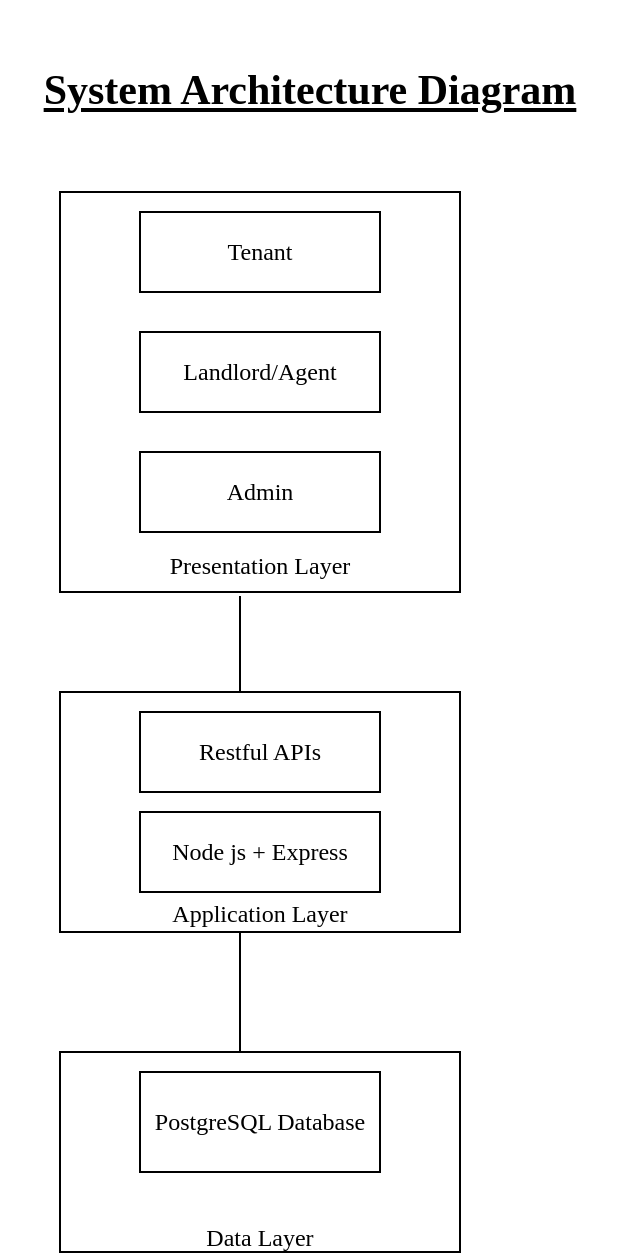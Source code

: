 <mxfile version="28.2.5" pages="7">
  <diagram name="Page-1" id="VYWKc8jBmztWI3G8vw6a">
    <mxGraphModel dx="1042" dy="663" grid="1" gridSize="10" guides="1" tooltips="1" connect="1" arrows="1" fold="1" page="1" pageScale="1" pageWidth="850" pageHeight="1100" math="0" shadow="0">
      <root>
        <mxCell id="0" />
        <mxCell id="1" parent="0" />
        <mxCell id="fIHRvPvFTuCWdLpY6IQI-1" value="&lt;div&gt;&lt;font face=&quot;Times New Roman&quot;&gt;&lt;br&gt;&lt;/font&gt;&lt;/div&gt;&lt;div&gt;&lt;font face=&quot;Times New Roman&quot;&gt;&lt;br&gt;&lt;/font&gt;&lt;/div&gt;&lt;div&gt;&lt;font face=&quot;Times New Roman&quot;&gt;&lt;br&gt;&lt;/font&gt;&lt;/div&gt;&lt;div&gt;&lt;font face=&quot;Times New Roman&quot;&gt;&lt;br&gt;&lt;/font&gt;&lt;/div&gt;&lt;div&gt;&lt;font face=&quot;Times New Roman&quot;&gt;&lt;br&gt;&lt;/font&gt;&lt;/div&gt;&lt;div&gt;&lt;font face=&quot;Times New Roman&quot;&gt;&lt;br&gt;&lt;/font&gt;&lt;/div&gt;&lt;div&gt;&lt;font face=&quot;Times New Roman&quot;&gt;&lt;br&gt;&lt;/font&gt;&lt;/div&gt;&lt;div&gt;&lt;font face=&quot;Times New Roman&quot;&gt;&lt;br&gt;&lt;/font&gt;&lt;/div&gt;&lt;div&gt;&lt;font face=&quot;Times New Roman&quot;&gt;&lt;br&gt;&lt;/font&gt;&lt;/div&gt;&lt;div&gt;&lt;font face=&quot;Times New Roman&quot;&gt;&lt;br&gt;&lt;/font&gt;&lt;/div&gt;&lt;div&gt;&lt;font face=&quot;Times New Roman&quot;&gt;&lt;br&gt;&lt;/font&gt;&lt;/div&gt;&lt;div&gt;&lt;font face=&quot;Times New Roman&quot;&gt;&lt;br&gt;&lt;/font&gt;&lt;/div&gt;&lt;div&gt;&lt;font face=&quot;Times New Roman&quot;&gt;Presentation Layer&lt;/font&gt;&lt;/div&gt;" style="whiteSpace=wrap;html=1;aspect=fixed;" parent="1" vertex="1">
          <mxGeometry x="150" y="110" width="200" height="200" as="geometry" />
        </mxCell>
        <mxCell id="fIHRvPvFTuCWdLpY6IQI-2" value="&lt;font face=&quot;Times New Roman&quot;&gt;Tenant&lt;/font&gt;" style="rounded=0;whiteSpace=wrap;html=1;" parent="1" vertex="1">
          <mxGeometry x="190" y="120" width="120" height="40" as="geometry" />
        </mxCell>
        <mxCell id="fIHRvPvFTuCWdLpY6IQI-3" value="&lt;font face=&quot;Times New Roman&quot;&gt;Landlord/Agent&lt;/font&gt;" style="rounded=0;whiteSpace=wrap;html=1;" parent="1" vertex="1">
          <mxGeometry x="190" y="180" width="120" height="40" as="geometry" />
        </mxCell>
        <mxCell id="fIHRvPvFTuCWdLpY6IQI-4" value="&lt;font face=&quot;Times New Roman&quot;&gt;Admin&lt;/font&gt;" style="rounded=0;whiteSpace=wrap;html=1;" parent="1" vertex="1">
          <mxGeometry x="190" y="240" width="120" height="40" as="geometry" />
        </mxCell>
        <mxCell id="fIHRvPvFTuCWdLpY6IQI-5" value="" style="endArrow=none;html=1;rounded=0;fontSize=12;startSize=8;endSize=8;curved=1;entryX=0.45;entryY=1.01;entryDx=0;entryDy=0;entryPerimeter=0;" parent="1" target="fIHRvPvFTuCWdLpY6IQI-1" edge="1">
          <mxGeometry width="50" height="50" relative="1" as="geometry">
            <mxPoint x="240" y="360" as="sourcePoint" />
            <mxPoint x="230" y="330" as="targetPoint" />
          </mxGeometry>
        </mxCell>
        <mxCell id="fIHRvPvFTuCWdLpY6IQI-7" value="&lt;div&gt;&lt;font face=&quot;Times New Roman&quot;&gt;&lt;br&gt;&lt;/font&gt;&lt;/div&gt;&lt;div&gt;&lt;font face=&quot;Times New Roman&quot;&gt;&lt;br&gt;&lt;/font&gt;&lt;/div&gt;&lt;div&gt;&lt;font face=&quot;Times New Roman&quot;&gt;&lt;br&gt;&lt;/font&gt;&lt;/div&gt;&lt;div&gt;&lt;font face=&quot;Times New Roman&quot;&gt;&lt;br&gt;&lt;/font&gt;&lt;/div&gt;&lt;div&gt;&lt;font face=&quot;Times New Roman&quot;&gt;&lt;br&gt;&lt;/font&gt;&lt;/div&gt;&lt;div&gt;&lt;font face=&quot;Times New Roman&quot;&gt;Node js + Express&lt;/font&gt;&lt;/div&gt;&lt;div&gt;&lt;font face=&quot;Times New Roman&quot;&gt;&lt;br&gt;&lt;/font&gt;&lt;/div&gt;&lt;div&gt;&lt;font face=&quot;Times New Roman&quot;&gt;Application Layer&lt;/font&gt;&lt;/div&gt;" style="rounded=0;whiteSpace=wrap;html=1;" parent="1" vertex="1">
          <mxGeometry x="150" y="360" width="200" height="120" as="geometry" />
        </mxCell>
        <mxCell id="fIHRvPvFTuCWdLpY6IQI-8" value="&lt;font face=&quot;Times New Roman&quot;&gt;Restful APIs&lt;/font&gt;" style="rounded=0;whiteSpace=wrap;html=1;" parent="1" vertex="1">
          <mxGeometry x="190" y="370" width="120" height="40" as="geometry" />
        </mxCell>
        <mxCell id="fIHRvPvFTuCWdLpY6IQI-9" value="&lt;font face=&quot;Times New Roman&quot;&gt;Node js + Express&lt;/font&gt;" style="rounded=0;whiteSpace=wrap;html=1;" parent="1" vertex="1">
          <mxGeometry x="190" y="420" width="120" height="40" as="geometry" />
        </mxCell>
        <mxCell id="fIHRvPvFTuCWdLpY6IQI-10" value="" style="endArrow=none;html=1;rounded=0;fontSize=12;startSize=8;endSize=8;curved=1;entryX=0.45;entryY=1;entryDx=0;entryDy=0;entryPerimeter=0;" parent="1" target="fIHRvPvFTuCWdLpY6IQI-7" edge="1">
          <mxGeometry width="50" height="50" relative="1" as="geometry">
            <mxPoint x="240" y="540" as="sourcePoint" />
            <mxPoint x="260" y="510" as="targetPoint" />
          </mxGeometry>
        </mxCell>
        <mxCell id="fIHRvPvFTuCWdLpY6IQI-11" value="&lt;div&gt;&lt;font face=&quot;Times New Roman&quot;&gt;&lt;br&gt;&lt;/font&gt;&lt;/div&gt;&lt;div&gt;&lt;font face=&quot;Times New Roman&quot;&gt;&lt;br&gt;&lt;/font&gt;&lt;/div&gt;&lt;div&gt;&lt;font face=&quot;Times New Roman&quot;&gt;&lt;br&gt;&lt;/font&gt;&lt;/div&gt;&lt;div&gt;&lt;font face=&quot;Times New Roman&quot;&gt;&lt;br&gt;&lt;/font&gt;&lt;/div&gt;&lt;div&gt;&lt;font face=&quot;Times New Roman&quot;&gt;&lt;br&gt;&lt;/font&gt;&lt;/div&gt;&lt;div&gt;&lt;font face=&quot;Times New Roman&quot;&gt;&lt;br&gt;&lt;/font&gt;&lt;/div&gt;&lt;div&gt;&lt;font face=&quot;Times New Roman&quot;&gt;Data Layer&lt;/font&gt;&lt;/div&gt;" style="rounded=0;whiteSpace=wrap;html=1;" parent="1" vertex="1">
          <mxGeometry x="150" y="540" width="200" height="100" as="geometry" />
        </mxCell>
        <mxCell id="fIHRvPvFTuCWdLpY6IQI-12" value="&lt;font face=&quot;Times New Roman&quot;&gt;PostgreSQL Database&lt;/font&gt;" style="rounded=0;whiteSpace=wrap;html=1;" parent="1" vertex="1">
          <mxGeometry x="190" y="550" width="120" height="50" as="geometry" />
        </mxCell>
        <mxCell id="TFURayL-6JC9sBrjirk0-1" value="&lt;h1&gt;&lt;font face=&quot;Times New Roman&quot; style=&quot;font-size: 21px;&quot;&gt;&lt;u&gt;System Architecture Diagram&lt;/u&gt;&lt;/font&gt;&lt;/h1&gt;" style="text;strokeColor=none;fillColor=none;html=1;align=center;verticalAlign=middle;whiteSpace=wrap;rounded=0;fontSize=16;" vertex="1" parent="1">
          <mxGeometry x="120" y="40" width="310" height="30" as="geometry" />
        </mxCell>
      </root>
    </mxGraphModel>
  </diagram>
  <diagram id="-d5Fe9qU4KQV4fcG4JTn" name="Page-2">
    <mxGraphModel dx="1042" dy="1463" grid="0" gridSize="10" guides="1" tooltips="1" connect="1" arrows="1" fold="1" page="0" pageScale="1" pageWidth="850" pageHeight="1100" math="0" shadow="0">
      <root>
        <mxCell id="0" />
        <mxCell id="1" parent="0" />
        <mxCell id="egveTAK9CLoOceZyM3u0-1" value="" style="whiteSpace=wrap;html=1;aspect=fixed;" parent="1" vertex="1">
          <mxGeometry x="235" y="-418" width="406" height="406" as="geometry" />
        </mxCell>
        <mxCell id="egveTAK9CLoOceZyM3u0-2" value="&lt;font face=&quot;Times New Roman&quot;&gt;Tenant&lt;/font&gt;" style="shape=umlActor;verticalLabelPosition=bottom;verticalAlign=top;html=1;outlineConnect=0;" parent="1" vertex="1">
          <mxGeometry x="94" y="-415" width="30" height="60" as="geometry" />
        </mxCell>
        <mxCell id="egveTAK9CLoOceZyM3u0-3" value="&lt;font face=&quot;Times New Roman&quot;&gt;Landlord/Agent&lt;/font&gt;" style="shape=umlActor;verticalLabelPosition=bottom;verticalAlign=top;html=1;outlineConnect=0;" parent="1" vertex="1">
          <mxGeometry x="98" y="-153" width="30" height="60" as="geometry" />
        </mxCell>
        <mxCell id="egveTAK9CLoOceZyM3u0-4" value="&lt;font face=&quot;Times New Roman&quot;&gt;Admin&lt;/font&gt;" style="shape=umlActor;verticalLabelPosition=bottom;verticalAlign=top;html=1;outlineConnect=0;" parent="1" vertex="1">
          <mxGeometry x="709" y="-282" width="30" height="60" as="geometry" />
        </mxCell>
        <mxCell id="egveTAK9CLoOceZyM3u0-5" value="&lt;font face=&quot;Times New Roman&quot;&gt;Browse Listings&lt;/font&gt;" style="ellipse;whiteSpace=wrap;html=1;" parent="1" vertex="1">
          <mxGeometry x="259" y="-406" width="102" height="48" as="geometry" />
        </mxCell>
        <mxCell id="egveTAK9CLoOceZyM3u0-6" value="&lt;font face=&quot;Times New Roman&quot;&gt;Create Housing Request&lt;/font&gt;" style="ellipse;whiteSpace=wrap;html=1;" parent="1" vertex="1">
          <mxGeometry x="401" y="-350" width="100" height="53" as="geometry" />
        </mxCell>
        <mxCell id="egveTAK9CLoOceZyM3u0-7" value="&lt;font face=&quot;Times New Roman&quot;&gt;Submit Referral&lt;/font&gt;" style="ellipse;whiteSpace=wrap;html=1;" parent="1" vertex="1">
          <mxGeometry x="257" y="-313" width="104" height="54" as="geometry" />
        </mxCell>
        <mxCell id="egveTAK9CLoOceZyM3u0-8" value="&lt;font face=&quot;Times New Roman&quot;&gt;Rate &amp;amp; Review&lt;/font&gt;" style="ellipse;whiteSpace=wrap;html=1;" parent="1" vertex="1">
          <mxGeometry x="252" y="-233" width="109" height="57" as="geometry" />
        </mxCell>
        <mxCell id="egveTAK9CLoOceZyM3u0-9" value="&lt;font face=&quot;Times New Roman&quot;&gt;Post Property Listing&lt;/font&gt;" style="ellipse;whiteSpace=wrap;html=1;" parent="1" vertex="1">
          <mxGeometry x="248" y="-155" width="106" height="54" as="geometry" />
        </mxCell>
        <mxCell id="egveTAK9CLoOceZyM3u0-10" value="Respond To Requests" style="ellipse;whiteSpace=wrap;html=1;" parent="1" vertex="1">
          <mxGeometry x="248" y="-76" width="105" height="59" as="geometry" />
        </mxCell>
        <mxCell id="egveTAK9CLoOceZyM3u0-11" value="&lt;font face=&quot;Times New Roman&quot;&gt;View Referrals &amp;amp; Requests&lt;/font&gt;" style="ellipse;whiteSpace=wrap;html=1;" parent="1" vertex="1">
          <mxGeometry x="374" y="-101" width="108" height="58" as="geometry" />
        </mxCell>
        <mxCell id="egveTAK9CLoOceZyM3u0-12" value="&lt;font face=&quot;Times New Roman&quot;&gt;Verify Users&amp;amp; Listings&lt;/font&gt;" style="ellipse;whiteSpace=wrap;html=1;" parent="1" vertex="1">
          <mxGeometry x="523" y="-377" width="111" height="62" as="geometry" />
        </mxCell>
        <mxCell id="egveTAK9CLoOceZyM3u0-13" value="&lt;font face=&quot;Times New Roman&quot;&gt;Manage Referrals &amp;amp; Reviews&lt;/font&gt;" style="ellipse;whiteSpace=wrap;html=1;" parent="1" vertex="1">
          <mxGeometry x="442" y="-248" width="103" height="66" as="geometry" />
        </mxCell>
        <mxCell id="egveTAK9CLoOceZyM3u0-14" value="&lt;font face=&quot;Times New Roman&quot;&gt;System Monitoring&lt;/font&gt;" style="ellipse;whiteSpace=wrap;html=1;" parent="1" vertex="1">
          <mxGeometry x="527" y="-144" width="104" height="65" as="geometry" />
        </mxCell>
        <mxCell id="egveTAK9CLoOceZyM3u0-15" value="" style="endArrow=classic;html=1;rounded=0;fontSize=12;startSize=8;endSize=8;curved=1;entryX=0;entryY=0.5;entryDx=0;entryDy=0;exitX=1;exitY=0.333;exitDx=0;exitDy=0;exitPerimeter=0;" parent="1" source="egveTAK9CLoOceZyM3u0-2" target="egveTAK9CLoOceZyM3u0-5" edge="1">
          <mxGeometry width="50" height="50" relative="1" as="geometry">
            <mxPoint x="127" y="-393" as="sourcePoint" />
            <mxPoint x="177" y="-443" as="targetPoint" />
          </mxGeometry>
        </mxCell>
        <mxCell id="egveTAK9CLoOceZyM3u0-16" value="" style="endArrow=classic;html=1;rounded=0;fontSize=12;startSize=8;endSize=8;curved=1;entryX=0;entryY=0.5;entryDx=0;entryDy=0;exitX=1;exitY=0.333;exitDx=0;exitDy=0;exitPerimeter=0;" parent="1" source="egveTAK9CLoOceZyM3u0-2" target="egveTAK9CLoOceZyM3u0-6" edge="1">
          <mxGeometry width="50" height="50" relative="1" as="geometry">
            <mxPoint x="158" y="-298" as="sourcePoint" />
            <mxPoint x="208" y="-348" as="targetPoint" />
          </mxGeometry>
        </mxCell>
        <mxCell id="egveTAK9CLoOceZyM3u0-17" value="" style="endArrow=classic;html=1;rounded=0;fontSize=12;startSize=8;endSize=8;curved=1;entryX=0;entryY=0.5;entryDx=0;entryDy=0;exitX=1;exitY=0.333;exitDx=0;exitDy=0;exitPerimeter=0;" parent="1" source="egveTAK9CLoOceZyM3u0-2" target="egveTAK9CLoOceZyM3u0-7" edge="1">
          <mxGeometry width="50" height="50" relative="1" as="geometry">
            <mxPoint x="88" y="-258" as="sourcePoint" />
            <mxPoint x="138" y="-308" as="targetPoint" />
          </mxGeometry>
        </mxCell>
        <mxCell id="egveTAK9CLoOceZyM3u0-18" value="" style="endArrow=classic;html=1;rounded=0;fontSize=12;startSize=8;endSize=8;curved=1;entryX=0;entryY=0.5;entryDx=0;entryDy=0;exitX=1;exitY=0.333;exitDx=0;exitDy=0;exitPerimeter=0;" parent="1" source="egveTAK9CLoOceZyM3u0-2" target="egveTAK9CLoOceZyM3u0-8" edge="1">
          <mxGeometry width="50" height="50" relative="1" as="geometry">
            <mxPoint x="107" y="-218" as="sourcePoint" />
            <mxPoint x="157" y="-268" as="targetPoint" />
          </mxGeometry>
        </mxCell>
        <mxCell id="egveTAK9CLoOceZyM3u0-19" value="" style="endArrow=classic;html=1;rounded=0;fontSize=12;startSize=8;endSize=8;curved=1;entryX=0;entryY=0.5;entryDx=0;entryDy=0;exitX=1;exitY=0.333;exitDx=0;exitDy=0;exitPerimeter=0;" parent="1" source="egveTAK9CLoOceZyM3u0-3" target="egveTAK9CLoOceZyM3u0-9" edge="1">
          <mxGeometry width="50" height="50" relative="1" as="geometry">
            <mxPoint x="145" y="-87" as="sourcePoint" />
            <mxPoint x="195" y="-137" as="targetPoint" />
          </mxGeometry>
        </mxCell>
        <mxCell id="egveTAK9CLoOceZyM3u0-20" value="" style="endArrow=classic;html=1;rounded=0;fontSize=12;startSize=8;endSize=8;curved=1;entryX=0;entryY=0.5;entryDx=0;entryDy=0;exitX=1;exitY=0.333;exitDx=0;exitDy=0;exitPerimeter=0;" parent="1" source="egveTAK9CLoOceZyM3u0-3" target="egveTAK9CLoOceZyM3u0-11" edge="1">
          <mxGeometry width="50" height="50" relative="1" as="geometry">
            <mxPoint x="144" y="-61" as="sourcePoint" />
            <mxPoint x="194" y="-111" as="targetPoint" />
          </mxGeometry>
        </mxCell>
        <mxCell id="egveTAK9CLoOceZyM3u0-21" value="" style="endArrow=classic;html=1;rounded=0;fontSize=12;startSize=8;endSize=8;curved=1;entryX=0;entryY=0.5;entryDx=0;entryDy=0;exitX=1;exitY=0.333;exitDx=0;exitDy=0;exitPerimeter=0;" parent="1" source="egveTAK9CLoOceZyM3u0-3" target="egveTAK9CLoOceZyM3u0-10" edge="1">
          <mxGeometry width="50" height="50" relative="1" as="geometry">
            <mxPoint x="144" y="-32" as="sourcePoint" />
            <mxPoint x="194" y="-82" as="targetPoint" />
          </mxGeometry>
        </mxCell>
        <mxCell id="egveTAK9CLoOceZyM3u0-22" value="" style="endArrow=classic;html=1;rounded=0;fontSize=12;startSize=8;endSize=8;curved=1;exitX=0;exitY=0.333;exitDx=0;exitDy=0;exitPerimeter=0;" parent="1" source="egveTAK9CLoOceZyM3u0-4" target="egveTAK9CLoOceZyM3u0-12" edge="1">
          <mxGeometry width="50" height="50" relative="1" as="geometry">
            <mxPoint x="649" y="-334" as="sourcePoint" />
            <mxPoint x="699" y="-384" as="targetPoint" />
          </mxGeometry>
        </mxCell>
        <mxCell id="egveTAK9CLoOceZyM3u0-23" value="" style="endArrow=classic;html=1;rounded=0;fontSize=12;startSize=8;endSize=8;curved=1;entryX=1;entryY=0.5;entryDx=0;entryDy=0;exitX=0;exitY=0.333;exitDx=0;exitDy=0;exitPerimeter=0;" parent="1" source="egveTAK9CLoOceZyM3u0-4" target="egveTAK9CLoOceZyM3u0-13" edge="1">
          <mxGeometry width="50" height="50" relative="1" as="geometry">
            <mxPoint x="623" y="-153" as="sourcePoint" />
            <mxPoint x="673" y="-203" as="targetPoint" />
          </mxGeometry>
        </mxCell>
        <mxCell id="egveTAK9CLoOceZyM3u0-24" value="" style="endArrow=classic;html=1;rounded=0;fontSize=12;startSize=8;endSize=8;curved=1;entryX=0.662;entryY=0.046;entryDx=0;entryDy=0;entryPerimeter=0;exitX=0;exitY=0.333;exitDx=0;exitDy=0;exitPerimeter=0;" parent="1" source="egveTAK9CLoOceZyM3u0-4" target="egveTAK9CLoOceZyM3u0-14" edge="1">
          <mxGeometry width="50" height="50" relative="1" as="geometry">
            <mxPoint x="532" y="-189" as="sourcePoint" />
            <mxPoint x="582" y="-239" as="targetPoint" />
          </mxGeometry>
        </mxCell>
        <mxCell id="egveTAK9CLoOceZyM3u0-27" value="&amp;lt;&amp;lt;Extend&amp;gt;&amp;gt;" style="endArrow=open;endSize=12;dashed=1;html=1;rounded=0;fontSize=12;curved=1;entryX=0.439;entryY=0.028;entryDx=0;entryDy=0;entryPerimeter=0;exitX=0.973;exitY=0.696;exitDx=0;exitDy=0;exitPerimeter=0;" parent="1" source="egveTAK9CLoOceZyM3u0-7" target="egveTAK9CLoOceZyM3u0-11" edge="1">
          <mxGeometry width="160" relative="1" as="geometry">
            <mxPoint x="316" y="-197" as="sourcePoint" />
            <mxPoint x="476" y="-197" as="targetPoint" />
          </mxGeometry>
        </mxCell>
        <mxCell id="egveTAK9CLoOceZyM3u0-28" value="&amp;lt;&amp;lt;Include&amp;gt;&amp;gt;" style="endArrow=open;endSize=12;dashed=1;html=1;rounded=0;fontSize=12;curved=1;exitX=0.336;exitY=0.979;exitDx=0;exitDy=0;exitPerimeter=0;entryX=0.691;entryY=0.097;entryDx=0;entryDy=0;entryPerimeter=0;" parent="1" source="egveTAK9CLoOceZyM3u0-13" target="egveTAK9CLoOceZyM3u0-11" edge="1">
          <mxGeometry width="160" relative="1" as="geometry">
            <mxPoint x="423" y="-156" as="sourcePoint" />
            <mxPoint x="583" y="-156" as="targetPoint" />
          </mxGeometry>
        </mxCell>
        <mxCell id="egveTAK9CLoOceZyM3u0-29" value="&lt;h1&gt;&lt;font style=&quot;font-size: 21px;&quot;&gt;&lt;u&gt;&lt;font face=&quot;Times New Roman&quot;&gt;NyumbaNow Use Case Diagram&lt;/font&gt;&lt;/u&gt;&lt;/font&gt;&lt;/h1&gt;&lt;h1&gt;&lt;font style=&quot;font-size: 21px;&quot;&gt;&lt;u&gt;&lt;font face=&quot;Times New Roman&quot;&gt;&lt;br&gt;&lt;/font&gt;&lt;/u&gt;&lt;/font&gt;&lt;/h1&gt;" style="text;align=center;fontStyle=1;verticalAlign=middle;spacingLeft=3;spacingRight=3;strokeColor=none;rotatable=0;points=[[0,0.5],[1,0.5]];portConstraint=eastwest;html=1;" parent="1" vertex="1">
          <mxGeometry x="295" y="-491" width="276" height="63" as="geometry" />
        </mxCell>
      </root>
    </mxGraphModel>
  </diagram>
  <diagram id="NB-m-IihclnkBNcJRutA" name="Page-3">
    <mxGraphModel dx="1442" dy="1063" grid="0" gridSize="10" guides="1" tooltips="1" connect="1" arrows="1" fold="1" page="0" pageScale="1" pageWidth="850" pageHeight="1100" math="0" shadow="0">
      <root>
        <mxCell id="0" />
        <mxCell id="1" parent="0" />
        <mxCell id="7dEJgBm6e85If1hyeQHI-1" value="&lt;font face=&quot;Times New Roman&quot;&gt;START&lt;/font&gt;" style="strokeWidth=2;html=1;shape=mxgraph.flowchart.start_1;whiteSpace=wrap;fillColor=#f5f5f5;strokeColor=#666666;gradientColor=#b3b3b3;" parent="1" vertex="1">
          <mxGeometry x="111" y="-104" width="82" height="36" as="geometry" />
        </mxCell>
        <mxCell id="7dEJgBm6e85If1hyeQHI-2" value="" style="endArrow=classic;html=1;rounded=0;fontSize=12;startSize=8;endSize=8;curved=1;exitX=0.5;exitY=1;exitDx=0;exitDy=0;exitPerimeter=0;" parent="1" source="7dEJgBm6e85If1hyeQHI-1" edge="1">
          <mxGeometry width="50" height="50" relative="1" as="geometry">
            <mxPoint x="91" y="41" as="sourcePoint" />
            <mxPoint x="152" y="-37" as="targetPoint" />
          </mxGeometry>
        </mxCell>
        <mxCell id="7dEJgBm6e85If1hyeQHI-3" value="&lt;font face=&quot;Times New Roman&quot;&gt;Login/Signin&lt;/font&gt;" style="rounded=1;whiteSpace=wrap;html=1;absoluteArcSize=1;arcSize=14;strokeWidth=2;fillColor=#f5f5f5;strokeColor=#666666;gradientColor=#b3b3b3;" parent="1" vertex="1">
          <mxGeometry x="112" y="-39" width="90" height="29" as="geometry" />
        </mxCell>
        <mxCell id="7dEJgBm6e85If1hyeQHI-4" value="" style="endArrow=none;html=1;rounded=0;fontSize=12;startSize=8;endSize=8;curved=1;entryX=0.5;entryY=1;entryDx=0;entryDy=0;" parent="1" target="7dEJgBm6e85If1hyeQHI-3" edge="1">
          <mxGeometry width="50" height="50" relative="1" as="geometry">
            <mxPoint x="157" y="5" as="sourcePoint" />
            <mxPoint x="180" y="50" as="targetPoint" />
          </mxGeometry>
        </mxCell>
        <mxCell id="7dEJgBm6e85If1hyeQHI-5" value="" style="endArrow=none;html=1;rounded=0;fontSize=12;startSize=8;endSize=8;curved=1;" parent="1" edge="1">
          <mxGeometry width="50" height="50" relative="1" as="geometry">
            <mxPoint x="156" y="5" as="sourcePoint" />
            <mxPoint x="218" y="5" as="targetPoint" />
          </mxGeometry>
        </mxCell>
        <mxCell id="7dEJgBm6e85If1hyeQHI-6" value="" style="endArrow=none;html=1;rounded=0;fontSize=12;startSize=8;endSize=8;curved=1;" parent="1" edge="1">
          <mxGeometry width="50" height="50" relative="1" as="geometry">
            <mxPoint x="100" y="7" as="sourcePoint" />
            <mxPoint x="156" y="5" as="targetPoint" />
          </mxGeometry>
        </mxCell>
        <mxCell id="7dEJgBm6e85If1hyeQHI-7" value="" style="endArrow=classic;html=1;rounded=0;fontSize=12;startSize=8;endSize=8;curved=1;" parent="1" edge="1">
          <mxGeometry width="50" height="50" relative="1" as="geometry">
            <mxPoint x="101" y="7" as="sourcePoint" />
            <mxPoint x="101" y="36" as="targetPoint" />
          </mxGeometry>
        </mxCell>
        <mxCell id="7dEJgBm6e85If1hyeQHI-8" value="" style="endArrow=classic;html=1;rounded=0;fontSize=12;startSize=8;endSize=8;curved=1;" parent="1" edge="1">
          <mxGeometry width="50" height="50" relative="1" as="geometry">
            <mxPoint x="217" y="5" as="sourcePoint" />
            <mxPoint x="217" y="36" as="targetPoint" />
          </mxGeometry>
        </mxCell>
        <mxCell id="7dEJgBm6e85If1hyeQHI-9" value="&lt;font face=&quot;Times New Roman&quot;&gt;Landlord/Agent&lt;/font&gt;" style="rounded=1;whiteSpace=wrap;html=1;fillColor=#f5f5f5;strokeColor=#666666;fontColor=#333333;" parent="1" vertex="1">
          <mxGeometry x="52" y="35" width="83" height="34" as="geometry" />
        </mxCell>
        <mxCell id="7dEJgBm6e85If1hyeQHI-10" value="&lt;font face=&quot;Times New Roman&quot;&gt;Tenant&lt;/font&gt;" style="rounded=1;whiteSpace=wrap;html=1;fillColor=#f5f5f5;strokeColor=#666666;fontColor=#333333;" parent="1" vertex="1">
          <mxGeometry x="182" y="38" width="78" height="36" as="geometry" />
        </mxCell>
        <mxCell id="7dEJgBm6e85If1hyeQHI-12" value="&lt;font face=&quot;Times New Roman&quot;&gt;Post Listing&lt;/font&gt;" style="rounded=0;whiteSpace=wrap;html=1;" parent="1" vertex="1">
          <mxGeometry x="-34" y="105" width="106" height="36" as="geometry" />
        </mxCell>
        <mxCell id="7dEJgBm6e85If1hyeQHI-13" value="&lt;font face=&quot;Times New Roman&quot;&gt;Make a request&lt;/font&gt;" style="rounded=0;whiteSpace=wrap;html=1;" parent="1" vertex="1">
          <mxGeometry x="236" y="110" width="108" height="34" as="geometry" />
        </mxCell>
        <mxCell id="7dEJgBm6e85If1hyeQHI-14" value="" style="endArrow=classic;html=1;rounded=0;fontSize=12;startSize=8;endSize=8;curved=1;entryX=0.355;entryY=0.056;entryDx=0;entryDy=0;entryPerimeter=0;" parent="1" target="7dEJgBm6e85If1hyeQHI-12" edge="1">
          <mxGeometry width="50" height="50" relative="1" as="geometry">
            <mxPoint x="50" y="54" as="sourcePoint" />
            <mxPoint x="-7" y="-26" as="targetPoint" />
            <Array as="points">
              <mxPoint y="42" />
            </Array>
          </mxGeometry>
        </mxCell>
        <mxCell id="7dEJgBm6e85If1hyeQHI-15" value="" style="endArrow=classic;html=1;rounded=0;fontSize=12;startSize=8;endSize=8;curved=1;exitX=1;exitY=0.5;exitDx=0;exitDy=0;" parent="1" source="7dEJgBm6e85If1hyeQHI-10" edge="1">
          <mxGeometry width="50" height="50" relative="1" as="geometry">
            <mxPoint x="284" y="91" as="sourcePoint" />
            <mxPoint x="297" y="108" as="targetPoint" />
            <Array as="points">
              <mxPoint x="303" y="45" />
            </Array>
          </mxGeometry>
        </mxCell>
        <mxCell id="7dEJgBm6e85If1hyeQHI-16" value="&lt;font face=&quot;Times New Roman&quot;&gt;Listings&lt;/font&gt;" style="shape=parallelogram;html=1;strokeWidth=2;perimeter=parallelogramPerimeter;whiteSpace=wrap;rounded=1;arcSize=12;size=0.23;" parent="1" vertex="1">
          <mxGeometry x="-34" y="165" width="86" height="30" as="geometry" />
        </mxCell>
        <mxCell id="7dEJgBm6e85If1hyeQHI-17" value="&lt;font face=&quot;Times New Roman&quot;&gt;Requests&lt;/font&gt;" style="shape=parallelogram;html=1;strokeWidth=2;perimeter=parallelogramPerimeter;whiteSpace=wrap;rounded=1;arcSize=12;size=0.23;" parent="1" vertex="1">
          <mxGeometry x="247" y="165" width="82" height="30" as="geometry" />
        </mxCell>
        <mxCell id="7dEJgBm6e85If1hyeQHI-18" value="" style="endArrow=classic;html=1;rounded=0;fontSize=12;startSize=8;endSize=8;curved=1;entryX=0.5;entryY=0;entryDx=0;entryDy=0;exitX=0.392;exitY=0.989;exitDx=0;exitDy=0;exitPerimeter=0;" parent="1" source="7dEJgBm6e85If1hyeQHI-12" target="7dEJgBm6e85If1hyeQHI-16" edge="1">
          <mxGeometry width="50" height="50" relative="1" as="geometry">
            <mxPoint x="-93" y="204" as="sourcePoint" />
            <mxPoint x="-43" y="154" as="targetPoint" />
          </mxGeometry>
        </mxCell>
        <mxCell id="7dEJgBm6e85If1hyeQHI-19" value="" style="endArrow=classic;html=1;rounded=0;fontSize=12;startSize=8;endSize=8;curved=1;entryX=0.5;entryY=0;entryDx=0;entryDy=0;exitX=0.5;exitY=1;exitDx=0;exitDy=0;" parent="1" source="7dEJgBm6e85If1hyeQHI-13" target="7dEJgBm6e85If1hyeQHI-17" edge="1">
          <mxGeometry width="50" height="50" relative="1" as="geometry">
            <mxPoint x="221" y="193" as="sourcePoint" />
            <mxPoint x="271" y="143" as="targetPoint" />
          </mxGeometry>
        </mxCell>
        <mxCell id="7dEJgBm6e85If1hyeQHI-20" value="&lt;font face=&quot;Times New Roman&quot;&gt;&amp;nbsp; &amp;nbsp; &amp;nbsp; Does the request match any listings ??&lt;/font&gt;" style="strokeWidth=2;html=1;shape=mxgraph.flowchart.decision;whiteSpace=wrap;" parent="1" vertex="1">
          <mxGeometry x="67" y="230" width="170" height="100" as="geometry" />
        </mxCell>
        <mxCell id="7dEJgBm6e85If1hyeQHI-21" value="" style="endArrow=classic;html=1;rounded=0;fontSize=12;startSize=8;endSize=8;curved=1;entryX=0.5;entryY=0;entryDx=0;entryDy=0;entryPerimeter=0;exitX=0;exitY=1;exitDx=0;exitDy=0;" parent="1" source="7dEJgBm6e85If1hyeQHI-17" target="7dEJgBm6e85If1hyeQHI-20" edge="1">
          <mxGeometry width="50" height="50" relative="1" as="geometry">
            <mxPoint x="118" y="188" as="sourcePoint" />
            <mxPoint x="168" y="138" as="targetPoint" />
            <Array as="points">
              <mxPoint x="135" y="176" />
            </Array>
          </mxGeometry>
        </mxCell>
        <mxCell id="7dEJgBm6e85If1hyeQHI-22" value="&lt;font face=&quot;Times New Roman&quot;&gt;Notify Landlord&lt;/font&gt;" style="rounded=0;whiteSpace=wrap;html=1;" parent="1" vertex="1">
          <mxGeometry x="-42" y="325" width="94" height="45" as="geometry" />
        </mxCell>
        <mxCell id="7dEJgBm6e85If1hyeQHI-23" value="Yes" style="endArrow=classic;html=1;rounded=0;fontSize=12;startSize=8;endSize=8;curved=1;entryX=0.5;entryY=0;entryDx=0;entryDy=0;exitX=0;exitY=0.5;exitDx=0;exitDy=0;exitPerimeter=0;" parent="1" source="7dEJgBm6e85If1hyeQHI-20" target="7dEJgBm6e85If1hyeQHI-22" edge="1">
          <mxGeometry width="50" height="50" relative="1" as="geometry">
            <mxPoint x="-58" y="289" as="sourcePoint" />
            <mxPoint x="-8" y="239" as="targetPoint" />
            <Array as="points">
              <mxPoint x="-12" y="273" />
            </Array>
          </mxGeometry>
        </mxCell>
        <mxCell id="7dEJgBm6e85If1hyeQHI-24" value="" style="endArrow=classic;html=1;rounded=0;fontSize=12;startSize=8;endSize=8;curved=1;exitX=0.75;exitY=1;exitDx=0;exitDy=0;" parent="1" source="7dEJgBm6e85If1hyeQHI-16" edge="1">
          <mxGeometry width="50" height="50" relative="1" as="geometry">
            <mxPoint x="35" y="254" as="sourcePoint" />
            <mxPoint x="152" y="204" as="targetPoint" />
            <Array as="points">
              <mxPoint x="145" y="197" />
            </Array>
          </mxGeometry>
        </mxCell>
        <mxCell id="7dEJgBm6e85If1hyeQHI-25" value="&lt;font face=&quot;Times New Roman&quot;&gt;Suggestions /Responses&lt;/font&gt;" style="rounded=0;whiteSpace=wrap;html=1;" parent="1" vertex="1">
          <mxGeometry x="-8" y="401" width="120" height="42" as="geometry" />
        </mxCell>
        <mxCell id="7dEJgBm6e85If1hyeQHI-26" value="" style="endArrow=classic;html=1;rounded=0;fontSize=12;startSize=8;endSize=8;curved=1;entryX=0.25;entryY=0;entryDx=0;entryDy=0;exitX=0.672;exitY=1.04;exitDx=0;exitDy=0;exitPerimeter=0;" parent="1" source="7dEJgBm6e85If1hyeQHI-22" target="7dEJgBm6e85If1hyeQHI-25" edge="1">
          <mxGeometry width="50" height="50" relative="1" as="geometry">
            <mxPoint x="-61" y="436" as="sourcePoint" />
            <mxPoint x="-11" y="386" as="targetPoint" />
          </mxGeometry>
        </mxCell>
        <mxCell id="7dEJgBm6e85If1hyeQHI-31" value="" style="endArrow=classic;html=1;rounded=0;fontSize=12;startSize=8;endSize=8;curved=1;" parent="1" edge="1">
          <mxGeometry width="50" height="50" relative="1" as="geometry">
            <mxPoint x="-89" y="383" as="sourcePoint" />
            <mxPoint x="21" y="381" as="targetPoint" />
          </mxGeometry>
        </mxCell>
        <mxCell id="7dEJgBm6e85If1hyeQHI-32" value="" style="endArrow=none;html=1;rounded=0;fontSize=12;startSize=8;endSize=8;curved=1;" parent="1" edge="1">
          <mxGeometry width="50" height="50" relative="1" as="geometry">
            <mxPoint x="-88" y="385" as="sourcePoint" />
            <mxPoint x="-88" y="59" as="targetPoint" />
          </mxGeometry>
        </mxCell>
        <mxCell id="7dEJgBm6e85If1hyeQHI-33" value="" style="endArrow=none;html=1;rounded=0;fontSize=12;startSize=8;endSize=8;curved=1;" parent="1" edge="1">
          <mxGeometry width="50" height="50" relative="1" as="geometry">
            <mxPoint x="-88" y="62" as="sourcePoint" />
            <mxPoint x="9" y="65" as="targetPoint" />
          </mxGeometry>
        </mxCell>
        <mxCell id="7dEJgBm6e85If1hyeQHI-34" value="" style="endArrow=none;html=1;rounded=0;fontSize=12;startSize=8;endSize=8;curved=1;" parent="1" edge="1">
          <mxGeometry width="50" height="50" relative="1" as="geometry">
            <mxPoint x="296" y="74" as="sourcePoint" />
            <mxPoint x="485" y="74" as="targetPoint" />
          </mxGeometry>
        </mxCell>
        <mxCell id="7dEJgBm6e85If1hyeQHI-35" value="" style="endArrow=classic;html=1;rounded=0;fontSize=12;startSize=8;endSize=8;curved=1;" parent="1" edge="1">
          <mxGeometry width="50" height="50" relative="1" as="geometry">
            <mxPoint x="484" y="75" as="sourcePoint" />
            <mxPoint x="484" y="113" as="targetPoint" />
          </mxGeometry>
        </mxCell>
        <mxCell id="7dEJgBm6e85If1hyeQHI-36" value="&lt;font face=&quot;Times New Roman&quot;&gt;Refer/Review&lt;/font&gt;" style="rounded=0;whiteSpace=wrap;html=1;" parent="1" vertex="1">
          <mxGeometry x="423" y="114" width="111" height="34" as="geometry" />
        </mxCell>
        <mxCell id="7dEJgBm6e85If1hyeQHI-37" value="" style="endArrow=none;html=1;rounded=0;fontSize=12;startSize=8;endSize=8;curved=1;entryX=0.25;entryY=1;entryDx=0;entryDy=0;" parent="1" target="7dEJgBm6e85If1hyeQHI-36" edge="1">
          <mxGeometry width="50" height="50" relative="1" as="geometry">
            <mxPoint x="448" y="400" as="sourcePoint" />
            <mxPoint x="473" y="180" as="targetPoint" />
          </mxGeometry>
        </mxCell>
        <mxCell id="7dEJgBm6e85If1hyeQHI-38" value="" style="endArrow=none;html=1;rounded=0;fontSize=12;startSize=8;endSize=8;curved=1;" parent="1" edge="1">
          <mxGeometry width="50" height="50" relative="1" as="geometry">
            <mxPoint x="301" y="400" as="sourcePoint" />
            <mxPoint x="448" y="400" as="targetPoint" />
          </mxGeometry>
        </mxCell>
        <mxCell id="7dEJgBm6e85If1hyeQHI-39" value="" style="endArrow=classic;html=1;rounded=0;fontSize=12;startSize=8;endSize=8;curved=1;" parent="1" edge="1">
          <mxGeometry width="50" height="50" relative="1" as="geometry">
            <mxPoint x="302" y="401" as="sourcePoint" />
            <mxPoint x="300" y="456" as="targetPoint" />
          </mxGeometry>
        </mxCell>
        <mxCell id="7dEJgBm6e85If1hyeQHI-40" value="&lt;font face=&quot;Times New Roman&quot;&gt;END&lt;/font&gt;" style="strokeWidth=2;html=1;shape=mxgraph.flowchart.terminator;whiteSpace=wrap;fillColor=#f5f5f5;strokeColor=#666666;gradientColor=#b3b3b3;" parent="1" vertex="1">
          <mxGeometry x="263" y="457" width="86" height="32" as="geometry" />
        </mxCell>
        <mxCell id="7dEJgBm6e85If1hyeQHI-41" value="No" style="endArrow=classic;html=1;rounded=0;fontSize=12;startSize=8;endSize=8;curved=1;exitX=1;exitY=0.5;exitDx=0;exitDy=0;exitPerimeter=0;" parent="1" source="7dEJgBm6e85If1hyeQHI-20" edge="1">
          <mxGeometry width="50" height="50" relative="1" as="geometry">
            <mxPoint x="303" y="322" as="sourcePoint" />
            <mxPoint x="292" y="153" as="targetPoint" />
            <Array as="points">
              <mxPoint x="307" y="282" />
              <mxPoint x="388" y="132" />
            </Array>
          </mxGeometry>
        </mxCell>
        <mxCell id="7dEJgBm6e85If1hyeQHI-42" value="" style="endArrow=classic;html=1;rounded=0;fontSize=12;startSize=8;endSize=8;curved=1;exitX=1;exitY=0.5;exitDx=0;exitDy=0;" parent="1" source="7dEJgBm6e85If1hyeQHI-25" edge="1">
          <mxGeometry width="50" height="50" relative="1" as="geometry">
            <mxPoint x="187" y="447" as="sourcePoint" />
            <mxPoint x="299" y="420" as="targetPoint" />
          </mxGeometry>
        </mxCell>
        <mxCell id="7dEJgBm6e85If1hyeQHI-43" value="&lt;h1&gt;&lt;font style=&quot;font-size: 14px;&quot; face=&quot;Times New Roman&quot;&gt;&lt;b&gt;NYUMBANOW FLOWCHART&lt;/b&gt;&lt;/font&gt;&lt;/h1&gt;" style="text;html=1;whiteSpace=wrap;overflow=hidden;rounded=0;fillColor=#f5f5f5;strokeColor=#666666;gradientColor=#b3b3b3;" parent="1" vertex="1">
          <mxGeometry x="47" y="-167" width="206" height="56" as="geometry" />
        </mxCell>
      </root>
    </mxGraphModel>
  </diagram>
  <diagram id="COxl_PCq5640yNlkn-yk" name="Page-4">
    <mxGraphModel dx="1442" dy="1063" grid="0" gridSize="10" guides="1" tooltips="1" connect="1" arrows="1" fold="1" page="0" pageScale="1" pageWidth="850" pageHeight="1100" math="0" shadow="0">
      <root>
        <mxCell id="0" />
        <mxCell id="1" parent="0" />
        <mxCell id="2Ca-qkcF9LUZlYM3l01k-1" value="&lt;font face=&quot;Times New Roman&quot;&gt;Users&lt;/font&gt;" style="shape=table;startSize=30;container=1;collapsible=1;childLayout=tableLayout;fixedRows=1;rowLines=0;fontStyle=1;align=center;resizeLast=1;html=1;" parent="1" vertex="1">
          <mxGeometry x="-8" y="-68" width="180" height="300" as="geometry" />
        </mxCell>
        <mxCell id="2Ca-qkcF9LUZlYM3l01k-2" value="" style="shape=tableRow;horizontal=0;startSize=0;swimlaneHead=0;swimlaneBody=0;fillColor=none;collapsible=0;dropTarget=0;points=[[0,0.5],[1,0.5]];portConstraint=eastwest;top=0;left=0;right=0;bottom=1;" parent="2Ca-qkcF9LUZlYM3l01k-1" vertex="1">
          <mxGeometry y="30" width="180" height="30" as="geometry" />
        </mxCell>
        <mxCell id="2Ca-qkcF9LUZlYM3l01k-3" value="&lt;font face=&quot;Times New Roman&quot;&gt;PK&lt;/font&gt;" style="shape=partialRectangle;connectable=0;fillColor=none;top=0;left=0;bottom=0;right=0;fontStyle=1;overflow=hidden;whiteSpace=wrap;html=1;" parent="2Ca-qkcF9LUZlYM3l01k-2" vertex="1">
          <mxGeometry width="30" height="30" as="geometry">
            <mxRectangle width="30" height="30" as="alternateBounds" />
          </mxGeometry>
        </mxCell>
        <mxCell id="2Ca-qkcF9LUZlYM3l01k-4" value="&lt;font face=&quot;Times New Roman&quot;&gt;User ID&lt;/font&gt;" style="shape=partialRectangle;connectable=0;fillColor=none;top=0;left=0;bottom=0;right=0;align=left;spacingLeft=6;fontStyle=5;overflow=hidden;whiteSpace=wrap;html=1;" parent="2Ca-qkcF9LUZlYM3l01k-2" vertex="1">
          <mxGeometry x="30" width="150" height="30" as="geometry">
            <mxRectangle width="150" height="30" as="alternateBounds" />
          </mxGeometry>
        </mxCell>
        <mxCell id="2Ca-qkcF9LUZlYM3l01k-5" value="" style="shape=tableRow;horizontal=0;startSize=0;swimlaneHead=0;swimlaneBody=0;fillColor=none;collapsible=0;dropTarget=0;points=[[0,0.5],[1,0.5]];portConstraint=eastwest;top=0;left=0;right=0;bottom=0;" parent="2Ca-qkcF9LUZlYM3l01k-1" vertex="1">
          <mxGeometry y="60" width="180" height="30" as="geometry" />
        </mxCell>
        <mxCell id="2Ca-qkcF9LUZlYM3l01k-6" value="" style="shape=partialRectangle;connectable=0;fillColor=none;top=0;left=0;bottom=0;right=0;editable=1;overflow=hidden;whiteSpace=wrap;html=1;" parent="2Ca-qkcF9LUZlYM3l01k-5" vertex="1">
          <mxGeometry width="30" height="30" as="geometry">
            <mxRectangle width="30" height="30" as="alternateBounds" />
          </mxGeometry>
        </mxCell>
        <mxCell id="2Ca-qkcF9LUZlYM3l01k-7" value="&lt;font face=&quot;Times New Roman&quot;&gt;UserName&lt;/font&gt;" style="shape=partialRectangle;connectable=0;fillColor=none;top=0;left=0;bottom=0;right=0;align=left;spacingLeft=6;overflow=hidden;whiteSpace=wrap;html=1;" parent="2Ca-qkcF9LUZlYM3l01k-5" vertex="1">
          <mxGeometry x="30" width="150" height="30" as="geometry">
            <mxRectangle width="150" height="30" as="alternateBounds" />
          </mxGeometry>
        </mxCell>
        <mxCell id="2Ca-qkcF9LUZlYM3l01k-8" value="" style="shape=tableRow;horizontal=0;startSize=0;swimlaneHead=0;swimlaneBody=0;fillColor=none;collapsible=0;dropTarget=0;points=[[0,0.5],[1,0.5]];portConstraint=eastwest;top=0;left=0;right=0;bottom=0;" parent="2Ca-qkcF9LUZlYM3l01k-1" vertex="1">
          <mxGeometry y="90" width="180" height="30" as="geometry" />
        </mxCell>
        <mxCell id="2Ca-qkcF9LUZlYM3l01k-9" value="" style="shape=partialRectangle;connectable=0;fillColor=none;top=0;left=0;bottom=0;right=0;editable=1;overflow=hidden;whiteSpace=wrap;html=1;" parent="2Ca-qkcF9LUZlYM3l01k-8" vertex="1">
          <mxGeometry width="30" height="30" as="geometry">
            <mxRectangle width="30" height="30" as="alternateBounds" />
          </mxGeometry>
        </mxCell>
        <mxCell id="2Ca-qkcF9LUZlYM3l01k-10" value="&lt;font face=&quot;Times New Roman&quot;&gt;Email&lt;/font&gt;" style="shape=partialRectangle;connectable=0;fillColor=none;top=0;left=0;bottom=0;right=0;align=left;spacingLeft=6;overflow=hidden;whiteSpace=wrap;html=1;" parent="2Ca-qkcF9LUZlYM3l01k-8" vertex="1">
          <mxGeometry x="30" width="150" height="30" as="geometry">
            <mxRectangle width="150" height="30" as="alternateBounds" />
          </mxGeometry>
        </mxCell>
        <mxCell id="2Ca-qkcF9LUZlYM3l01k-11" value="" style="shape=tableRow;horizontal=0;startSize=0;swimlaneHead=0;swimlaneBody=0;fillColor=none;collapsible=0;dropTarget=0;points=[[0,0.5],[1,0.5]];portConstraint=eastwest;top=0;left=0;right=0;bottom=0;" parent="2Ca-qkcF9LUZlYM3l01k-1" vertex="1">
          <mxGeometry y="120" width="180" height="30" as="geometry" />
        </mxCell>
        <mxCell id="2Ca-qkcF9LUZlYM3l01k-12" value="" style="shape=partialRectangle;connectable=0;fillColor=none;top=0;left=0;bottom=0;right=0;editable=1;overflow=hidden;whiteSpace=wrap;html=1;" parent="2Ca-qkcF9LUZlYM3l01k-11" vertex="1">
          <mxGeometry width="30" height="30" as="geometry">
            <mxRectangle width="30" height="30" as="alternateBounds" />
          </mxGeometry>
        </mxCell>
        <mxCell id="2Ca-qkcF9LUZlYM3l01k-13" value="&lt;font face=&quot;Times New Roman&quot;&gt;Phone No.&lt;/font&gt;" style="shape=partialRectangle;connectable=0;fillColor=none;top=0;left=0;bottom=0;right=0;align=left;spacingLeft=6;overflow=hidden;whiteSpace=wrap;html=1;" parent="2Ca-qkcF9LUZlYM3l01k-11" vertex="1">
          <mxGeometry x="30" width="150" height="30" as="geometry">
            <mxRectangle width="150" height="30" as="alternateBounds" />
          </mxGeometry>
        </mxCell>
        <mxCell id="2Ca-qkcF9LUZlYM3l01k-27" value="" style="shape=tableRow;horizontal=0;startSize=0;swimlaneHead=0;swimlaneBody=0;fillColor=none;collapsible=0;dropTarget=0;points=[[0,0.5],[1,0.5]];portConstraint=eastwest;top=0;left=0;right=0;bottom=0;" parent="2Ca-qkcF9LUZlYM3l01k-1" vertex="1">
          <mxGeometry y="150" width="180" height="30" as="geometry" />
        </mxCell>
        <mxCell id="2Ca-qkcF9LUZlYM3l01k-28" value="" style="shape=partialRectangle;connectable=0;fillColor=none;top=0;left=0;bottom=0;right=0;editable=1;overflow=hidden;whiteSpace=wrap;html=1;" parent="2Ca-qkcF9LUZlYM3l01k-27" vertex="1">
          <mxGeometry width="30" height="30" as="geometry">
            <mxRectangle width="30" height="30" as="alternateBounds" />
          </mxGeometry>
        </mxCell>
        <mxCell id="2Ca-qkcF9LUZlYM3l01k-29" value="&lt;font face=&quot;Times New Roman&quot;&gt;Password(hashed)&lt;/font&gt;" style="shape=partialRectangle;connectable=0;fillColor=none;top=0;left=0;bottom=0;right=0;align=left;spacingLeft=6;overflow=hidden;whiteSpace=wrap;html=1;" parent="2Ca-qkcF9LUZlYM3l01k-27" vertex="1">
          <mxGeometry x="30" width="150" height="30" as="geometry">
            <mxRectangle width="150" height="30" as="alternateBounds" />
          </mxGeometry>
        </mxCell>
        <mxCell id="2Ca-qkcF9LUZlYM3l01k-112" value="" style="shape=tableRow;horizontal=0;startSize=0;swimlaneHead=0;swimlaneBody=0;fillColor=none;collapsible=0;dropTarget=0;points=[[0,0.5],[1,0.5]];portConstraint=eastwest;top=0;left=0;right=0;bottom=0;" parent="2Ca-qkcF9LUZlYM3l01k-1" vertex="1">
          <mxGeometry y="180" width="180" height="30" as="geometry" />
        </mxCell>
        <mxCell id="2Ca-qkcF9LUZlYM3l01k-113" value="" style="shape=partialRectangle;connectable=0;fillColor=none;top=0;left=0;bottom=0;right=0;editable=1;overflow=hidden;whiteSpace=wrap;html=1;" parent="2Ca-qkcF9LUZlYM3l01k-112" vertex="1">
          <mxGeometry width="30" height="30" as="geometry">
            <mxRectangle width="30" height="30" as="alternateBounds" />
          </mxGeometry>
        </mxCell>
        <mxCell id="2Ca-qkcF9LUZlYM3l01k-114" value="&lt;font face=&quot;Times New Roman&quot;&gt;Password(hashed)&lt;/font&gt;" style="shape=partialRectangle;connectable=0;fillColor=none;top=0;left=0;bottom=0;right=0;align=left;spacingLeft=6;overflow=hidden;whiteSpace=wrap;html=1;" parent="2Ca-qkcF9LUZlYM3l01k-112" vertex="1">
          <mxGeometry x="30" width="150" height="30" as="geometry">
            <mxRectangle width="150" height="30" as="alternateBounds" />
          </mxGeometry>
        </mxCell>
        <mxCell id="2Ca-qkcF9LUZlYM3l01k-116" value="" style="shape=tableRow;horizontal=0;startSize=0;swimlaneHead=0;swimlaneBody=0;fillColor=none;collapsible=0;dropTarget=0;points=[[0,0.5],[1,0.5]];portConstraint=eastwest;top=0;left=0;right=0;bottom=0;" parent="2Ca-qkcF9LUZlYM3l01k-1" vertex="1">
          <mxGeometry y="210" width="180" height="30" as="geometry" />
        </mxCell>
        <mxCell id="2Ca-qkcF9LUZlYM3l01k-117" value="" style="shape=partialRectangle;connectable=0;fillColor=none;top=0;left=0;bottom=0;right=0;editable=1;overflow=hidden;whiteSpace=wrap;html=1;" parent="2Ca-qkcF9LUZlYM3l01k-116" vertex="1">
          <mxGeometry width="30" height="30" as="geometry">
            <mxRectangle width="30" height="30" as="alternateBounds" />
          </mxGeometry>
        </mxCell>
        <mxCell id="2Ca-qkcF9LUZlYM3l01k-118" value="&lt;font face=&quot;Times New Roman&quot;&gt;Role (Tenant/Landlord/Admin)&lt;/font&gt;" style="shape=partialRectangle;connectable=0;fillColor=none;top=0;left=0;bottom=0;right=0;align=left;spacingLeft=6;overflow=hidden;whiteSpace=wrap;html=1;" parent="2Ca-qkcF9LUZlYM3l01k-116" vertex="1">
          <mxGeometry x="30" width="150" height="30" as="geometry">
            <mxRectangle width="150" height="30" as="alternateBounds" />
          </mxGeometry>
        </mxCell>
        <mxCell id="2Ca-qkcF9LUZlYM3l01k-146" value="" style="shape=tableRow;horizontal=0;startSize=0;swimlaneHead=0;swimlaneBody=0;fillColor=none;collapsible=0;dropTarget=0;points=[[0,0.5],[1,0.5]];portConstraint=eastwest;top=0;left=0;right=0;bottom=0;" parent="2Ca-qkcF9LUZlYM3l01k-1" vertex="1">
          <mxGeometry y="240" width="180" height="30" as="geometry" />
        </mxCell>
        <mxCell id="2Ca-qkcF9LUZlYM3l01k-147" value="" style="shape=partialRectangle;connectable=0;fillColor=none;top=0;left=0;bottom=0;right=0;editable=1;overflow=hidden;whiteSpace=wrap;html=1;" parent="2Ca-qkcF9LUZlYM3l01k-146" vertex="1">
          <mxGeometry width="30" height="30" as="geometry">
            <mxRectangle width="30" height="30" as="alternateBounds" />
          </mxGeometry>
        </mxCell>
        <mxCell id="2Ca-qkcF9LUZlYM3l01k-148" value="&lt;font face=&quot;Times New Roman&quot;&gt;Verification_status&lt;/font&gt;" style="shape=partialRectangle;connectable=0;fillColor=none;top=0;left=0;bottom=0;right=0;align=left;spacingLeft=6;overflow=hidden;whiteSpace=wrap;html=1;" parent="2Ca-qkcF9LUZlYM3l01k-146" vertex="1">
          <mxGeometry x="30" width="150" height="30" as="geometry">
            <mxRectangle width="150" height="30" as="alternateBounds" />
          </mxGeometry>
        </mxCell>
        <mxCell id="2Ca-qkcF9LUZlYM3l01k-119" value="" style="shape=tableRow;horizontal=0;startSize=0;swimlaneHead=0;swimlaneBody=0;fillColor=none;collapsible=0;dropTarget=0;points=[[0,0.5],[1,0.5]];portConstraint=eastwest;top=0;left=0;right=0;bottom=0;" parent="2Ca-qkcF9LUZlYM3l01k-1" vertex="1">
          <mxGeometry y="270" width="180" height="30" as="geometry" />
        </mxCell>
        <mxCell id="2Ca-qkcF9LUZlYM3l01k-120" value="" style="shape=partialRectangle;connectable=0;fillColor=none;top=0;left=0;bottom=0;right=0;editable=1;overflow=hidden;whiteSpace=wrap;html=1;" parent="2Ca-qkcF9LUZlYM3l01k-119" vertex="1">
          <mxGeometry width="30" height="30" as="geometry">
            <mxRectangle width="30" height="30" as="alternateBounds" />
          </mxGeometry>
        </mxCell>
        <mxCell id="2Ca-qkcF9LUZlYM3l01k-121" value="&lt;font face=&quot;Times New Roman&quot;&gt;Verification_status&lt;/font&gt;" style="shape=partialRectangle;connectable=0;fillColor=none;top=0;left=0;bottom=0;right=0;align=left;spacingLeft=6;overflow=hidden;whiteSpace=wrap;html=1;" parent="2Ca-qkcF9LUZlYM3l01k-119" vertex="1">
          <mxGeometry x="30" width="150" height="30" as="geometry">
            <mxRectangle width="150" height="30" as="alternateBounds" />
          </mxGeometry>
        </mxCell>
        <mxCell id="2Ca-qkcF9LUZlYM3l01k-14" value="&lt;font face=&quot;Times New Roman&quot;&gt;Requests&lt;/font&gt;" style="shape=table;startSize=30;container=1;collapsible=1;childLayout=tableLayout;fixedRows=1;rowLines=0;fontStyle=1;align=center;resizeLast=1;html=1;" parent="1" vertex="1">
          <mxGeometry x="314" y="-54" width="180" height="214.15" as="geometry" />
        </mxCell>
        <mxCell id="2Ca-qkcF9LUZlYM3l01k-15" value="" style="shape=tableRow;horizontal=0;startSize=0;swimlaneHead=0;swimlaneBody=0;fillColor=none;collapsible=0;dropTarget=0;points=[[0,0.5],[1,0.5]];portConstraint=eastwest;top=0;left=0;right=0;bottom=1;" parent="2Ca-qkcF9LUZlYM3l01k-14" vertex="1">
          <mxGeometry y="30" width="180" height="30" as="geometry" />
        </mxCell>
        <mxCell id="2Ca-qkcF9LUZlYM3l01k-16" value="&lt;font face=&quot;Times New Roman&quot;&gt;PK&lt;/font&gt;" style="shape=partialRectangle;connectable=0;fillColor=none;top=0;left=0;bottom=0;right=0;fontStyle=1;overflow=hidden;whiteSpace=wrap;html=1;" parent="2Ca-qkcF9LUZlYM3l01k-15" vertex="1">
          <mxGeometry width="30" height="30" as="geometry">
            <mxRectangle width="30" height="30" as="alternateBounds" />
          </mxGeometry>
        </mxCell>
        <mxCell id="2Ca-qkcF9LUZlYM3l01k-17" value="&lt;font face=&quot;Times New Roman&quot;&gt;Request ID&lt;/font&gt;" style="shape=partialRectangle;connectable=0;fillColor=none;top=0;left=0;bottom=0;right=0;align=left;spacingLeft=6;fontStyle=5;overflow=hidden;whiteSpace=wrap;html=1;" parent="2Ca-qkcF9LUZlYM3l01k-15" vertex="1">
          <mxGeometry x="30" width="150" height="30" as="geometry">
            <mxRectangle width="150" height="30" as="alternateBounds" />
          </mxGeometry>
        </mxCell>
        <mxCell id="2Ca-qkcF9LUZlYM3l01k-18" value="" style="shape=tableRow;horizontal=0;startSize=0;swimlaneHead=0;swimlaneBody=0;fillColor=none;collapsible=0;dropTarget=0;points=[[0,0.5],[1,0.5]];portConstraint=eastwest;top=0;left=0;right=0;bottom=0;" parent="2Ca-qkcF9LUZlYM3l01k-14" vertex="1">
          <mxGeometry y="60" width="180" height="30" as="geometry" />
        </mxCell>
        <mxCell id="2Ca-qkcF9LUZlYM3l01k-19" value="" style="shape=partialRectangle;connectable=0;fillColor=none;top=0;left=0;bottom=0;right=0;editable=1;overflow=hidden;whiteSpace=wrap;html=1;" parent="2Ca-qkcF9LUZlYM3l01k-18" vertex="1">
          <mxGeometry width="30" height="30" as="geometry">
            <mxRectangle width="30" height="30" as="alternateBounds" />
          </mxGeometry>
        </mxCell>
        <mxCell id="2Ca-qkcF9LUZlYM3l01k-20" value="&lt;div&gt;&lt;font face=&quot;Times New Roman&quot;&gt;tenant_ID (FK)&lt;/font&gt;&lt;/div&gt;" style="shape=partialRectangle;connectable=0;fillColor=none;top=0;left=0;bottom=0;right=0;align=left;spacingLeft=6;overflow=hidden;whiteSpace=wrap;html=1;" parent="2Ca-qkcF9LUZlYM3l01k-18" vertex="1">
          <mxGeometry x="30" width="150" height="30" as="geometry">
            <mxRectangle width="150" height="30" as="alternateBounds" />
          </mxGeometry>
        </mxCell>
        <mxCell id="2Ca-qkcF9LUZlYM3l01k-21" value="" style="shape=tableRow;horizontal=0;startSize=0;swimlaneHead=0;swimlaneBody=0;fillColor=none;collapsible=0;dropTarget=0;points=[[0,0.5],[1,0.5]];portConstraint=eastwest;top=0;left=0;right=0;bottom=0;" parent="2Ca-qkcF9LUZlYM3l01k-14" vertex="1">
          <mxGeometry y="90" width="180" height="30" as="geometry" />
        </mxCell>
        <mxCell id="2Ca-qkcF9LUZlYM3l01k-22" value="" style="shape=partialRectangle;connectable=0;fillColor=none;top=0;left=0;bottom=0;right=0;editable=1;overflow=hidden;whiteSpace=wrap;html=1;" parent="2Ca-qkcF9LUZlYM3l01k-21" vertex="1">
          <mxGeometry width="30" height="30" as="geometry">
            <mxRectangle width="30" height="30" as="alternateBounds" />
          </mxGeometry>
        </mxCell>
        <mxCell id="2Ca-qkcF9LUZlYM3l01k-23" value="&lt;font face=&quot;Times New Roman&quot;&gt;House_Type&lt;/font&gt;" style="shape=partialRectangle;connectable=0;fillColor=none;top=0;left=0;bottom=0;right=0;align=left;spacingLeft=6;overflow=hidden;whiteSpace=wrap;html=1;" parent="2Ca-qkcF9LUZlYM3l01k-21" vertex="1">
          <mxGeometry x="30" width="150" height="30" as="geometry">
            <mxRectangle width="150" height="30" as="alternateBounds" />
          </mxGeometry>
        </mxCell>
        <mxCell id="2Ca-qkcF9LUZlYM3l01k-24" value="" style="shape=tableRow;horizontal=0;startSize=0;swimlaneHead=0;swimlaneBody=0;fillColor=none;collapsible=0;dropTarget=0;points=[[0,0.5],[1,0.5]];portConstraint=eastwest;top=0;left=0;right=0;bottom=0;" parent="2Ca-qkcF9LUZlYM3l01k-14" vertex="1">
          <mxGeometry y="120" width="180" height="33" as="geometry" />
        </mxCell>
        <mxCell id="2Ca-qkcF9LUZlYM3l01k-25" value="" style="shape=partialRectangle;connectable=0;fillColor=none;top=0;left=0;bottom=0;right=0;editable=1;overflow=hidden;whiteSpace=wrap;html=1;" parent="2Ca-qkcF9LUZlYM3l01k-24" vertex="1">
          <mxGeometry width="30" height="33" as="geometry">
            <mxRectangle width="30" height="33" as="alternateBounds" />
          </mxGeometry>
        </mxCell>
        <mxCell id="2Ca-qkcF9LUZlYM3l01k-26" value="&lt;font face=&quot;Times New Roman&quot;&gt;Preferred_Location&lt;/font&gt;" style="shape=partialRectangle;connectable=0;fillColor=none;top=0;left=0;bottom=0;right=0;align=left;spacingLeft=6;overflow=hidden;whiteSpace=wrap;html=1;" parent="2Ca-qkcF9LUZlYM3l01k-24" vertex="1">
          <mxGeometry x="30" width="150" height="33" as="geometry">
            <mxRectangle width="150" height="33" as="alternateBounds" />
          </mxGeometry>
        </mxCell>
        <mxCell id="2Ca-qkcF9LUZlYM3l01k-30" value="" style="shape=tableRow;horizontal=0;startSize=0;swimlaneHead=0;swimlaneBody=0;fillColor=none;collapsible=0;dropTarget=0;points=[[0,0.5],[1,0.5]];portConstraint=eastwest;top=0;left=0;right=0;bottom=0;" parent="2Ca-qkcF9LUZlYM3l01k-14" vertex="1">
          <mxGeometry y="153" width="180" height="30" as="geometry" />
        </mxCell>
        <mxCell id="2Ca-qkcF9LUZlYM3l01k-31" value="" style="shape=partialRectangle;connectable=0;fillColor=none;top=0;left=0;bottom=0;right=0;editable=1;overflow=hidden;whiteSpace=wrap;html=1;" parent="2Ca-qkcF9LUZlYM3l01k-30" vertex="1">
          <mxGeometry width="30" height="30" as="geometry">
            <mxRectangle width="30" height="30" as="alternateBounds" />
          </mxGeometry>
        </mxCell>
        <mxCell id="2Ca-qkcF9LUZlYM3l01k-32" value="&lt;font face=&quot;Times New Roman&quot;&gt;Budget&lt;/font&gt;" style="shape=partialRectangle;connectable=0;fillColor=none;top=0;left=0;bottom=0;right=0;align=left;spacingLeft=6;overflow=hidden;whiteSpace=wrap;html=1;" parent="2Ca-qkcF9LUZlYM3l01k-30" vertex="1">
          <mxGeometry x="30" width="150" height="30" as="geometry">
            <mxRectangle width="150" height="30" as="alternateBounds" />
          </mxGeometry>
        </mxCell>
        <mxCell id="2Ca-qkcF9LUZlYM3l01k-49" value="" style="shape=tableRow;horizontal=0;startSize=0;swimlaneHead=0;swimlaneBody=0;fillColor=none;collapsible=0;dropTarget=0;points=[[0,0.5],[1,0.5]];portConstraint=eastwest;top=0;left=0;right=0;bottom=0;" parent="2Ca-qkcF9LUZlYM3l01k-14" vertex="1">
          <mxGeometry y="183" width="180" height="30" as="geometry" />
        </mxCell>
        <mxCell id="2Ca-qkcF9LUZlYM3l01k-50" value="" style="shape=partialRectangle;connectable=0;fillColor=none;top=0;left=0;bottom=0;right=0;editable=1;overflow=hidden;whiteSpace=wrap;html=1;" parent="2Ca-qkcF9LUZlYM3l01k-49" vertex="1">
          <mxGeometry width="30" height="30" as="geometry">
            <mxRectangle width="30" height="30" as="alternateBounds" />
          </mxGeometry>
        </mxCell>
        <mxCell id="2Ca-qkcF9LUZlYM3l01k-51" value="&lt;font face=&quot;Times New Roman&quot;&gt;Status(active/fulfilled)&lt;/font&gt;" style="shape=partialRectangle;connectable=0;fillColor=none;top=0;left=0;bottom=0;right=0;align=left;spacingLeft=6;overflow=hidden;whiteSpace=wrap;html=1;" parent="2Ca-qkcF9LUZlYM3l01k-49" vertex="1">
          <mxGeometry x="30" width="150" height="30" as="geometry">
            <mxRectangle width="150" height="30" as="alternateBounds" />
          </mxGeometry>
        </mxCell>
        <mxCell id="2Ca-qkcF9LUZlYM3l01k-36" value="&lt;font face=&quot;Times New Roman&quot;&gt;Referrals&lt;/font&gt;" style="shape=table;startSize=30;container=1;collapsible=1;childLayout=tableLayout;fixedRows=1;rowLines=0;fontStyle=1;align=center;resizeLast=1;html=1;" parent="1" vertex="1">
          <mxGeometry x="-11" y="347" width="180" height="180" as="geometry" />
        </mxCell>
        <mxCell id="2Ca-qkcF9LUZlYM3l01k-37" value="" style="shape=tableRow;horizontal=0;startSize=0;swimlaneHead=0;swimlaneBody=0;fillColor=none;collapsible=0;dropTarget=0;points=[[0,0.5],[1,0.5]];portConstraint=eastwest;top=0;left=0;right=0;bottom=1;" parent="2Ca-qkcF9LUZlYM3l01k-36" vertex="1">
          <mxGeometry y="30" width="180" height="30" as="geometry" />
        </mxCell>
        <mxCell id="2Ca-qkcF9LUZlYM3l01k-38" value="&lt;font face=&quot;Times New Roman&quot;&gt;PK&lt;/font&gt;" style="shape=partialRectangle;connectable=0;fillColor=none;top=0;left=0;bottom=0;right=0;fontStyle=1;overflow=hidden;whiteSpace=wrap;html=1;" parent="2Ca-qkcF9LUZlYM3l01k-37" vertex="1">
          <mxGeometry width="30" height="30" as="geometry">
            <mxRectangle width="30" height="30" as="alternateBounds" />
          </mxGeometry>
        </mxCell>
        <mxCell id="2Ca-qkcF9LUZlYM3l01k-39" value="&lt;font face=&quot;Times New Roman&quot;&gt;Referral_ID&lt;/font&gt;" style="shape=partialRectangle;connectable=0;fillColor=none;top=0;left=0;bottom=0;right=0;align=left;spacingLeft=6;fontStyle=5;overflow=hidden;whiteSpace=wrap;html=1;" parent="2Ca-qkcF9LUZlYM3l01k-37" vertex="1">
          <mxGeometry x="30" width="150" height="30" as="geometry">
            <mxRectangle width="150" height="30" as="alternateBounds" />
          </mxGeometry>
        </mxCell>
        <mxCell id="2Ca-qkcF9LUZlYM3l01k-40" value="" style="shape=tableRow;horizontal=0;startSize=0;swimlaneHead=0;swimlaneBody=0;fillColor=none;collapsible=0;dropTarget=0;points=[[0,0.5],[1,0.5]];portConstraint=eastwest;top=0;left=0;right=0;bottom=0;" parent="2Ca-qkcF9LUZlYM3l01k-36" vertex="1">
          <mxGeometry y="60" width="180" height="30" as="geometry" />
        </mxCell>
        <mxCell id="2Ca-qkcF9LUZlYM3l01k-41" value="" style="shape=partialRectangle;connectable=0;fillColor=none;top=0;left=0;bottom=0;right=0;editable=1;overflow=hidden;whiteSpace=wrap;html=1;" parent="2Ca-qkcF9LUZlYM3l01k-40" vertex="1">
          <mxGeometry width="30" height="30" as="geometry">
            <mxRectangle width="30" height="30" as="alternateBounds" />
          </mxGeometry>
        </mxCell>
        <mxCell id="2Ca-qkcF9LUZlYM3l01k-42" value="&lt;font face=&quot;Times New Roman&quot;&gt;Date_Created&lt;/font&gt;" style="shape=partialRectangle;connectable=0;fillColor=none;top=0;left=0;bottom=0;right=0;align=left;spacingLeft=6;overflow=hidden;whiteSpace=wrap;html=1;" parent="2Ca-qkcF9LUZlYM3l01k-40" vertex="1">
          <mxGeometry x="30" width="150" height="30" as="geometry">
            <mxRectangle width="150" height="30" as="alternateBounds" />
          </mxGeometry>
        </mxCell>
        <mxCell id="2Ca-qkcF9LUZlYM3l01k-43" value="" style="shape=tableRow;horizontal=0;startSize=0;swimlaneHead=0;swimlaneBody=0;fillColor=none;collapsible=0;dropTarget=0;points=[[0,0.5],[1,0.5]];portConstraint=eastwest;top=0;left=0;right=0;bottom=0;" parent="2Ca-qkcF9LUZlYM3l01k-36" vertex="1">
          <mxGeometry y="90" width="180" height="30" as="geometry" />
        </mxCell>
        <mxCell id="2Ca-qkcF9LUZlYM3l01k-44" value="" style="shape=partialRectangle;connectable=0;fillColor=none;top=0;left=0;bottom=0;right=0;editable=1;overflow=hidden;whiteSpace=wrap;html=1;" parent="2Ca-qkcF9LUZlYM3l01k-43" vertex="1">
          <mxGeometry width="30" height="30" as="geometry">
            <mxRectangle width="30" height="30" as="alternateBounds" />
          </mxGeometry>
        </mxCell>
        <mxCell id="2Ca-qkcF9LUZlYM3l01k-45" value="&lt;font face=&quot;Times New Roman&quot;&gt;tenant_ID (FK)&lt;/font&gt;" style="shape=partialRectangle;connectable=0;fillColor=none;top=0;left=0;bottom=0;right=0;align=left;spacingLeft=6;overflow=hidden;whiteSpace=wrap;html=1;" parent="2Ca-qkcF9LUZlYM3l01k-43" vertex="1">
          <mxGeometry x="30" width="150" height="30" as="geometry">
            <mxRectangle width="150" height="30" as="alternateBounds" />
          </mxGeometry>
        </mxCell>
        <mxCell id="2Ca-qkcF9LUZlYM3l01k-46" value="" style="shape=tableRow;horizontal=0;startSize=0;swimlaneHead=0;swimlaneBody=0;fillColor=none;collapsible=0;dropTarget=0;points=[[0,0.5],[1,0.5]];portConstraint=eastwest;top=0;left=0;right=0;bottom=0;" parent="2Ca-qkcF9LUZlYM3l01k-36" vertex="1">
          <mxGeometry y="120" width="180" height="30" as="geometry" />
        </mxCell>
        <mxCell id="2Ca-qkcF9LUZlYM3l01k-47" value="" style="shape=partialRectangle;connectable=0;fillColor=none;top=0;left=0;bottom=0;right=0;editable=1;overflow=hidden;whiteSpace=wrap;html=1;" parent="2Ca-qkcF9LUZlYM3l01k-46" vertex="1">
          <mxGeometry width="30" height="30" as="geometry">
            <mxRectangle width="30" height="30" as="alternateBounds" />
          </mxGeometry>
        </mxCell>
        <mxCell id="2Ca-qkcF9LUZlYM3l01k-48" value="&lt;font face=&quot;Times New Roman&quot;&gt;Referred_Agent_Name&lt;/font&gt;" style="shape=partialRectangle;connectable=0;fillColor=none;top=0;left=0;bottom=0;right=0;align=left;spacingLeft=6;overflow=hidden;whiteSpace=wrap;html=1;" parent="2Ca-qkcF9LUZlYM3l01k-46" vertex="1">
          <mxGeometry x="30" width="150" height="30" as="geometry">
            <mxRectangle width="150" height="30" as="alternateBounds" />
          </mxGeometry>
        </mxCell>
        <mxCell id="2Ca-qkcF9LUZlYM3l01k-65" value="" style="shape=tableRow;horizontal=0;startSize=0;swimlaneHead=0;swimlaneBody=0;fillColor=none;collapsible=0;dropTarget=0;points=[[0,0.5],[1,0.5]];portConstraint=eastwest;top=0;left=0;right=0;bottom=0;" parent="2Ca-qkcF9LUZlYM3l01k-36" vertex="1">
          <mxGeometry y="150" width="180" height="30" as="geometry" />
        </mxCell>
        <mxCell id="2Ca-qkcF9LUZlYM3l01k-66" value="" style="shape=partialRectangle;connectable=0;fillColor=none;top=0;left=0;bottom=0;right=0;editable=1;overflow=hidden;whiteSpace=wrap;html=1;" parent="2Ca-qkcF9LUZlYM3l01k-65" vertex="1">
          <mxGeometry width="30" height="30" as="geometry">
            <mxRectangle width="30" height="30" as="alternateBounds" />
          </mxGeometry>
        </mxCell>
        <mxCell id="2Ca-qkcF9LUZlYM3l01k-67" value="&lt;font face=&quot;Times New Roman&quot;&gt;Contact_Details&lt;/font&gt;" style="shape=partialRectangle;connectable=0;fillColor=none;top=0;left=0;bottom=0;right=0;align=left;spacingLeft=6;overflow=hidden;whiteSpace=wrap;html=1;" parent="2Ca-qkcF9LUZlYM3l01k-65" vertex="1">
          <mxGeometry x="30" width="150" height="30" as="geometry">
            <mxRectangle width="150" height="30" as="alternateBounds" />
          </mxGeometry>
        </mxCell>
        <mxCell id="2Ca-qkcF9LUZlYM3l01k-68" value="&lt;font face=&quot;Times New Roman&quot;&gt;Listings&lt;/font&gt;" style="shape=table;startSize=30;container=1;collapsible=1;childLayout=tableLayout;fixedRows=1;rowLines=0;fontStyle=1;align=center;resizeLast=1;html=1;" parent="1" vertex="1">
          <mxGeometry x="623" y="-68" width="180" height="270" as="geometry" />
        </mxCell>
        <mxCell id="2Ca-qkcF9LUZlYM3l01k-69" value="" style="shape=tableRow;horizontal=0;startSize=0;swimlaneHead=0;swimlaneBody=0;fillColor=none;collapsible=0;dropTarget=0;points=[[0,0.5],[1,0.5]];portConstraint=eastwest;top=0;left=0;right=0;bottom=1;" parent="2Ca-qkcF9LUZlYM3l01k-68" vertex="1">
          <mxGeometry y="30" width="180" height="30" as="geometry" />
        </mxCell>
        <mxCell id="2Ca-qkcF9LUZlYM3l01k-70" value="&lt;font face=&quot;Times New Roman&quot;&gt;PK&lt;/font&gt;" style="shape=partialRectangle;connectable=0;fillColor=none;top=0;left=0;bottom=0;right=0;fontStyle=1;overflow=hidden;whiteSpace=wrap;html=1;" parent="2Ca-qkcF9LUZlYM3l01k-69" vertex="1">
          <mxGeometry width="30" height="30" as="geometry">
            <mxRectangle width="30" height="30" as="alternateBounds" />
          </mxGeometry>
        </mxCell>
        <mxCell id="2Ca-qkcF9LUZlYM3l01k-71" value="&lt;font face=&quot;Times New Roman&quot;&gt;ListingID&lt;/font&gt;" style="shape=partialRectangle;connectable=0;fillColor=none;top=0;left=0;bottom=0;right=0;align=left;spacingLeft=6;fontStyle=5;overflow=hidden;whiteSpace=wrap;html=1;" parent="2Ca-qkcF9LUZlYM3l01k-69" vertex="1">
          <mxGeometry x="30" width="150" height="30" as="geometry">
            <mxRectangle width="150" height="30" as="alternateBounds" />
          </mxGeometry>
        </mxCell>
        <mxCell id="2Ca-qkcF9LUZlYM3l01k-72" value="" style="shape=tableRow;horizontal=0;startSize=0;swimlaneHead=0;swimlaneBody=0;fillColor=none;collapsible=0;dropTarget=0;points=[[0,0.5],[1,0.5]];portConstraint=eastwest;top=0;left=0;right=0;bottom=0;" parent="2Ca-qkcF9LUZlYM3l01k-68" vertex="1">
          <mxGeometry y="60" width="180" height="30" as="geometry" />
        </mxCell>
        <mxCell id="2Ca-qkcF9LUZlYM3l01k-73" value="" style="shape=partialRectangle;connectable=0;fillColor=none;top=0;left=0;bottom=0;right=0;editable=1;overflow=hidden;whiteSpace=wrap;html=1;" parent="2Ca-qkcF9LUZlYM3l01k-72" vertex="1">
          <mxGeometry width="30" height="30" as="geometry">
            <mxRectangle width="30" height="30" as="alternateBounds" />
          </mxGeometry>
        </mxCell>
        <mxCell id="2Ca-qkcF9LUZlYM3l01k-74" value="&lt;font face=&quot;Times New Roman&quot;&gt;landlord_ID (FK)&lt;/font&gt;" style="shape=partialRectangle;connectable=0;fillColor=none;top=0;left=0;bottom=0;right=0;align=left;spacingLeft=6;overflow=hidden;whiteSpace=wrap;html=1;" parent="2Ca-qkcF9LUZlYM3l01k-72" vertex="1">
          <mxGeometry x="30" width="150" height="30" as="geometry">
            <mxRectangle width="150" height="30" as="alternateBounds" />
          </mxGeometry>
        </mxCell>
        <mxCell id="2Ca-qkcF9LUZlYM3l01k-75" value="" style="shape=tableRow;horizontal=0;startSize=0;swimlaneHead=0;swimlaneBody=0;fillColor=none;collapsible=0;dropTarget=0;points=[[0,0.5],[1,0.5]];portConstraint=eastwest;top=0;left=0;right=0;bottom=0;" parent="2Ca-qkcF9LUZlYM3l01k-68" vertex="1">
          <mxGeometry y="90" width="180" height="30" as="geometry" />
        </mxCell>
        <mxCell id="2Ca-qkcF9LUZlYM3l01k-76" value="" style="shape=partialRectangle;connectable=0;fillColor=none;top=0;left=0;bottom=0;right=0;editable=1;overflow=hidden;whiteSpace=wrap;html=1;" parent="2Ca-qkcF9LUZlYM3l01k-75" vertex="1">
          <mxGeometry width="30" height="30" as="geometry">
            <mxRectangle width="30" height="30" as="alternateBounds" />
          </mxGeometry>
        </mxCell>
        <mxCell id="2Ca-qkcF9LUZlYM3l01k-77" value="&lt;font face=&quot;Times New Roman&quot;&gt;Description&lt;/font&gt;" style="shape=partialRectangle;connectable=0;fillColor=none;top=0;left=0;bottom=0;right=0;align=left;spacingLeft=6;overflow=hidden;whiteSpace=wrap;html=1;" parent="2Ca-qkcF9LUZlYM3l01k-75" vertex="1">
          <mxGeometry x="30" width="150" height="30" as="geometry">
            <mxRectangle width="150" height="30" as="alternateBounds" />
          </mxGeometry>
        </mxCell>
        <mxCell id="2Ca-qkcF9LUZlYM3l01k-78" value="" style="shape=tableRow;horizontal=0;startSize=0;swimlaneHead=0;swimlaneBody=0;fillColor=none;collapsible=0;dropTarget=0;points=[[0,0.5],[1,0.5]];portConstraint=eastwest;top=0;left=0;right=0;bottom=0;" parent="2Ca-qkcF9LUZlYM3l01k-68" vertex="1">
          <mxGeometry y="120" width="180" height="30" as="geometry" />
        </mxCell>
        <mxCell id="2Ca-qkcF9LUZlYM3l01k-79" value="" style="shape=partialRectangle;connectable=0;fillColor=none;top=0;left=0;bottom=0;right=0;editable=1;overflow=hidden;whiteSpace=wrap;html=1;" parent="2Ca-qkcF9LUZlYM3l01k-78" vertex="1">
          <mxGeometry width="30" height="30" as="geometry">
            <mxRectangle width="30" height="30" as="alternateBounds" />
          </mxGeometry>
        </mxCell>
        <mxCell id="2Ca-qkcF9LUZlYM3l01k-80" value="&lt;font face=&quot;Times New Roman&quot;&gt;House_Type&lt;/font&gt;" style="shape=partialRectangle;connectable=0;fillColor=none;top=0;left=0;bottom=0;right=0;align=left;spacingLeft=6;overflow=hidden;whiteSpace=wrap;html=1;" parent="2Ca-qkcF9LUZlYM3l01k-78" vertex="1">
          <mxGeometry x="30" width="150" height="30" as="geometry">
            <mxRectangle width="150" height="30" as="alternateBounds" />
          </mxGeometry>
        </mxCell>
        <mxCell id="2Ca-qkcF9LUZlYM3l01k-81" value="" style="shape=tableRow;horizontal=0;startSize=0;swimlaneHead=0;swimlaneBody=0;fillColor=none;collapsible=0;dropTarget=0;points=[[0,0.5],[1,0.5]];portConstraint=eastwest;top=0;left=0;right=0;bottom=0;" parent="2Ca-qkcF9LUZlYM3l01k-68" vertex="1">
          <mxGeometry y="150" width="180" height="30" as="geometry" />
        </mxCell>
        <mxCell id="2Ca-qkcF9LUZlYM3l01k-82" value="" style="shape=partialRectangle;connectable=0;fillColor=none;top=0;left=0;bottom=0;right=0;editable=1;overflow=hidden;whiteSpace=wrap;html=1;" parent="2Ca-qkcF9LUZlYM3l01k-81" vertex="1">
          <mxGeometry width="30" height="30" as="geometry">
            <mxRectangle width="30" height="30" as="alternateBounds" />
          </mxGeometry>
        </mxCell>
        <mxCell id="2Ca-qkcF9LUZlYM3l01k-83" value="&lt;font face=&quot;Times New Roman&quot;&gt;Location&lt;/font&gt;" style="shape=partialRectangle;connectable=0;fillColor=none;top=0;left=0;bottom=0;right=0;align=left;spacingLeft=6;overflow=hidden;whiteSpace=wrap;html=1;" parent="2Ca-qkcF9LUZlYM3l01k-81" vertex="1">
          <mxGeometry x="30" width="150" height="30" as="geometry">
            <mxRectangle width="150" height="30" as="alternateBounds" />
          </mxGeometry>
        </mxCell>
        <mxCell id="2Ca-qkcF9LUZlYM3l01k-84" value="" style="shape=tableRow;horizontal=0;startSize=0;swimlaneHead=0;swimlaneBody=0;fillColor=none;collapsible=0;dropTarget=0;points=[[0,0.5],[1,0.5]];portConstraint=eastwest;top=0;left=0;right=0;bottom=0;" parent="2Ca-qkcF9LUZlYM3l01k-68" vertex="1">
          <mxGeometry y="180" width="180" height="30" as="geometry" />
        </mxCell>
        <mxCell id="2Ca-qkcF9LUZlYM3l01k-85" value="" style="shape=partialRectangle;connectable=0;fillColor=none;top=0;left=0;bottom=0;right=0;editable=1;overflow=hidden;whiteSpace=wrap;html=1;" parent="2Ca-qkcF9LUZlYM3l01k-84" vertex="1">
          <mxGeometry width="30" height="30" as="geometry">
            <mxRectangle width="30" height="30" as="alternateBounds" />
          </mxGeometry>
        </mxCell>
        <mxCell id="2Ca-qkcF9LUZlYM3l01k-86" value="&lt;font face=&quot;Times New Roman&quot;&gt;Rent_Amount&lt;/font&gt;" style="shape=partialRectangle;connectable=0;fillColor=none;top=0;left=0;bottom=0;right=0;align=left;spacingLeft=6;overflow=hidden;whiteSpace=wrap;html=1;" parent="2Ca-qkcF9LUZlYM3l01k-84" vertex="1">
          <mxGeometry x="30" width="150" height="30" as="geometry">
            <mxRectangle width="150" height="30" as="alternateBounds" />
          </mxGeometry>
        </mxCell>
        <mxCell id="2Ca-qkcF9LUZlYM3l01k-87" value="" style="shape=tableRow;horizontal=0;startSize=0;swimlaneHead=0;swimlaneBody=0;fillColor=none;collapsible=0;dropTarget=0;points=[[0,0.5],[1,0.5]];portConstraint=eastwest;top=0;left=0;right=0;bottom=0;" parent="2Ca-qkcF9LUZlYM3l01k-68" vertex="1">
          <mxGeometry y="210" width="180" height="30" as="geometry" />
        </mxCell>
        <mxCell id="2Ca-qkcF9LUZlYM3l01k-88" value="" style="shape=partialRectangle;connectable=0;fillColor=none;top=0;left=0;bottom=0;right=0;editable=1;overflow=hidden;whiteSpace=wrap;html=1;" parent="2Ca-qkcF9LUZlYM3l01k-87" vertex="1">
          <mxGeometry width="30" height="30" as="geometry">
            <mxRectangle width="30" height="30" as="alternateBounds" />
          </mxGeometry>
        </mxCell>
        <mxCell id="2Ca-qkcF9LUZlYM3l01k-89" value="&lt;font face=&quot;Times New Roman&quot;&gt;Availability_Status&lt;/font&gt;" style="shape=partialRectangle;connectable=0;fillColor=none;top=0;left=0;bottom=0;right=0;align=left;spacingLeft=6;overflow=hidden;whiteSpace=wrap;html=1;" parent="2Ca-qkcF9LUZlYM3l01k-87" vertex="1">
          <mxGeometry x="30" width="150" height="30" as="geometry">
            <mxRectangle width="150" height="30" as="alternateBounds" />
          </mxGeometry>
        </mxCell>
        <mxCell id="2Ca-qkcF9LUZlYM3l01k-90" value="" style="shape=tableRow;horizontal=0;startSize=0;swimlaneHead=0;swimlaneBody=0;fillColor=none;collapsible=0;dropTarget=0;points=[[0,0.5],[1,0.5]];portConstraint=eastwest;top=0;left=0;right=0;bottom=0;" parent="2Ca-qkcF9LUZlYM3l01k-68" vertex="1">
          <mxGeometry y="240" width="180" height="30" as="geometry" />
        </mxCell>
        <mxCell id="2Ca-qkcF9LUZlYM3l01k-91" value="" style="shape=partialRectangle;connectable=0;fillColor=none;top=0;left=0;bottom=0;right=0;editable=1;overflow=hidden;whiteSpace=wrap;html=1;" parent="2Ca-qkcF9LUZlYM3l01k-90" vertex="1">
          <mxGeometry width="30" height="30" as="geometry">
            <mxRectangle width="30" height="30" as="alternateBounds" />
          </mxGeometry>
        </mxCell>
        <mxCell id="2Ca-qkcF9LUZlYM3l01k-92" value="&lt;font face=&quot;Times New Roman&quot;&gt;Date_Created&lt;/font&gt;" style="shape=partialRectangle;connectable=0;fillColor=none;top=0;left=0;bottom=0;right=0;align=left;spacingLeft=6;overflow=hidden;whiteSpace=wrap;html=1;" parent="2Ca-qkcF9LUZlYM3l01k-90" vertex="1">
          <mxGeometry x="30" width="150" height="30" as="geometry">
            <mxRectangle width="150" height="30" as="alternateBounds" />
          </mxGeometry>
        </mxCell>
        <mxCell id="2Ca-qkcF9LUZlYM3l01k-93" value="&lt;font face=&quot;Times New Roman&quot;&gt;Reviews&lt;/font&gt;" style="shape=table;startSize=30;container=1;collapsible=1;childLayout=tableLayout;fixedRows=1;rowLines=0;fontStyle=1;align=center;resizeLast=1;html=1;" parent="1" vertex="1">
          <mxGeometry x="645" y="313" width="180" height="210" as="geometry" />
        </mxCell>
        <mxCell id="2Ca-qkcF9LUZlYM3l01k-94" value="" style="shape=tableRow;horizontal=0;startSize=0;swimlaneHead=0;swimlaneBody=0;fillColor=none;collapsible=0;dropTarget=0;points=[[0,0.5],[1,0.5]];portConstraint=eastwest;top=0;left=0;right=0;bottom=1;" parent="2Ca-qkcF9LUZlYM3l01k-93" vertex="1">
          <mxGeometry y="30" width="180" height="30" as="geometry" />
        </mxCell>
        <mxCell id="2Ca-qkcF9LUZlYM3l01k-95" value="&lt;font face=&quot;Times New Roman&quot;&gt;PK&lt;/font&gt;" style="shape=partialRectangle;connectable=0;fillColor=none;top=0;left=0;bottom=0;right=0;fontStyle=1;overflow=hidden;whiteSpace=wrap;html=1;" parent="2Ca-qkcF9LUZlYM3l01k-94" vertex="1">
          <mxGeometry width="30" height="30" as="geometry">
            <mxRectangle width="30" height="30" as="alternateBounds" />
          </mxGeometry>
        </mxCell>
        <mxCell id="2Ca-qkcF9LUZlYM3l01k-96" value="&lt;font face=&quot;Times New Roman&quot;&gt;ReviewID&lt;/font&gt;" style="shape=partialRectangle;connectable=0;fillColor=none;top=0;left=0;bottom=0;right=0;align=left;spacingLeft=6;fontStyle=5;overflow=hidden;whiteSpace=wrap;html=1;" parent="2Ca-qkcF9LUZlYM3l01k-94" vertex="1">
          <mxGeometry x="30" width="150" height="30" as="geometry">
            <mxRectangle width="150" height="30" as="alternateBounds" />
          </mxGeometry>
        </mxCell>
        <mxCell id="2Ca-qkcF9LUZlYM3l01k-97" value="" style="shape=tableRow;horizontal=0;startSize=0;swimlaneHead=0;swimlaneBody=0;fillColor=none;collapsible=0;dropTarget=0;points=[[0,0.5],[1,0.5]];portConstraint=eastwest;top=0;left=0;right=0;bottom=0;" parent="2Ca-qkcF9LUZlYM3l01k-93" vertex="1">
          <mxGeometry y="60" width="180" height="30" as="geometry" />
        </mxCell>
        <mxCell id="2Ca-qkcF9LUZlYM3l01k-98" value="" style="shape=partialRectangle;connectable=0;fillColor=none;top=0;left=0;bottom=0;right=0;editable=1;overflow=hidden;whiteSpace=wrap;html=1;" parent="2Ca-qkcF9LUZlYM3l01k-97" vertex="1">
          <mxGeometry width="30" height="30" as="geometry">
            <mxRectangle width="30" height="30" as="alternateBounds" />
          </mxGeometry>
        </mxCell>
        <mxCell id="2Ca-qkcF9LUZlYM3l01k-99" value="&lt;font face=&quot;Times New Roman&quot;&gt;tenant_ID (FK)&lt;/font&gt;" style="shape=partialRectangle;connectable=0;fillColor=none;top=0;left=0;bottom=0;right=0;align=left;spacingLeft=6;overflow=hidden;whiteSpace=wrap;html=1;" parent="2Ca-qkcF9LUZlYM3l01k-97" vertex="1">
          <mxGeometry x="30" width="150" height="30" as="geometry">
            <mxRectangle width="150" height="30" as="alternateBounds" />
          </mxGeometry>
        </mxCell>
        <mxCell id="2Ca-qkcF9LUZlYM3l01k-100" value="" style="shape=tableRow;horizontal=0;startSize=0;swimlaneHead=0;swimlaneBody=0;fillColor=none;collapsible=0;dropTarget=0;points=[[0,0.5],[1,0.5]];portConstraint=eastwest;top=0;left=0;right=0;bottom=0;" parent="2Ca-qkcF9LUZlYM3l01k-93" vertex="1">
          <mxGeometry y="90" width="180" height="30" as="geometry" />
        </mxCell>
        <mxCell id="2Ca-qkcF9LUZlYM3l01k-101" value="" style="shape=partialRectangle;connectable=0;fillColor=none;top=0;left=0;bottom=0;right=0;editable=1;overflow=hidden;whiteSpace=wrap;html=1;" parent="2Ca-qkcF9LUZlYM3l01k-100" vertex="1">
          <mxGeometry width="30" height="30" as="geometry">
            <mxRectangle width="30" height="30" as="alternateBounds" />
          </mxGeometry>
        </mxCell>
        <mxCell id="2Ca-qkcF9LUZlYM3l01k-102" value="&lt;font face=&quot;Times New Roman&quot;&gt;landlord_ID (FK)&lt;/font&gt;" style="shape=partialRectangle;connectable=0;fillColor=none;top=0;left=0;bottom=0;right=0;align=left;spacingLeft=6;overflow=hidden;whiteSpace=wrap;html=1;" parent="2Ca-qkcF9LUZlYM3l01k-100" vertex="1">
          <mxGeometry x="30" width="150" height="30" as="geometry">
            <mxRectangle width="150" height="30" as="alternateBounds" />
          </mxGeometry>
        </mxCell>
        <mxCell id="2Ca-qkcF9LUZlYM3l01k-103" value="" style="shape=tableRow;horizontal=0;startSize=0;swimlaneHead=0;swimlaneBody=0;fillColor=none;collapsible=0;dropTarget=0;points=[[0,0.5],[1,0.5]];portConstraint=eastwest;top=0;left=0;right=0;bottom=0;" parent="2Ca-qkcF9LUZlYM3l01k-93" vertex="1">
          <mxGeometry y="120" width="180" height="30" as="geometry" />
        </mxCell>
        <mxCell id="2Ca-qkcF9LUZlYM3l01k-104" value="" style="shape=partialRectangle;connectable=0;fillColor=none;top=0;left=0;bottom=0;right=0;editable=1;overflow=hidden;whiteSpace=wrap;html=1;" parent="2Ca-qkcF9LUZlYM3l01k-103" vertex="1">
          <mxGeometry width="30" height="30" as="geometry">
            <mxRectangle width="30" height="30" as="alternateBounds" />
          </mxGeometry>
        </mxCell>
        <mxCell id="2Ca-qkcF9LUZlYM3l01k-105" value="&lt;font face=&quot;Times New Roman&quot;&gt;rating (1-5)&lt;/font&gt;" style="shape=partialRectangle;connectable=0;fillColor=none;top=0;left=0;bottom=0;right=0;align=left;spacingLeft=6;overflow=hidden;whiteSpace=wrap;html=1;" parent="2Ca-qkcF9LUZlYM3l01k-103" vertex="1">
          <mxGeometry x="30" width="150" height="30" as="geometry">
            <mxRectangle width="150" height="30" as="alternateBounds" />
          </mxGeometry>
        </mxCell>
        <mxCell id="2Ca-qkcF9LUZlYM3l01k-106" value="" style="shape=tableRow;horizontal=0;startSize=0;swimlaneHead=0;swimlaneBody=0;fillColor=none;collapsible=0;dropTarget=0;points=[[0,0.5],[1,0.5]];portConstraint=eastwest;top=0;left=0;right=0;bottom=0;" parent="2Ca-qkcF9LUZlYM3l01k-93" vertex="1">
          <mxGeometry y="150" width="180" height="30" as="geometry" />
        </mxCell>
        <mxCell id="2Ca-qkcF9LUZlYM3l01k-107" value="" style="shape=partialRectangle;connectable=0;fillColor=none;top=0;left=0;bottom=0;right=0;editable=1;overflow=hidden;whiteSpace=wrap;html=1;" parent="2Ca-qkcF9LUZlYM3l01k-106" vertex="1">
          <mxGeometry width="30" height="30" as="geometry">
            <mxRectangle width="30" height="30" as="alternateBounds" />
          </mxGeometry>
        </mxCell>
        <mxCell id="2Ca-qkcF9LUZlYM3l01k-108" value="&lt;font face=&quot;Times New Roman&quot;&gt;Comments&lt;/font&gt;" style="shape=partialRectangle;connectable=0;fillColor=none;top=0;left=0;bottom=0;right=0;align=left;spacingLeft=6;overflow=hidden;whiteSpace=wrap;html=1;" parent="2Ca-qkcF9LUZlYM3l01k-106" vertex="1">
          <mxGeometry x="30" width="150" height="30" as="geometry">
            <mxRectangle width="150" height="30" as="alternateBounds" />
          </mxGeometry>
        </mxCell>
        <mxCell id="2Ca-qkcF9LUZlYM3l01k-109" value="" style="shape=tableRow;horizontal=0;startSize=0;swimlaneHead=0;swimlaneBody=0;fillColor=none;collapsible=0;dropTarget=0;points=[[0,0.5],[1,0.5]];portConstraint=eastwest;top=0;left=0;right=0;bottom=0;" parent="2Ca-qkcF9LUZlYM3l01k-93" vertex="1">
          <mxGeometry y="180" width="180" height="30" as="geometry" />
        </mxCell>
        <mxCell id="2Ca-qkcF9LUZlYM3l01k-110" value="" style="shape=partialRectangle;connectable=0;fillColor=none;top=0;left=0;bottom=0;right=0;editable=1;overflow=hidden;whiteSpace=wrap;html=1;" parent="2Ca-qkcF9LUZlYM3l01k-109" vertex="1">
          <mxGeometry width="30" height="30" as="geometry">
            <mxRectangle width="30" height="30" as="alternateBounds" />
          </mxGeometry>
        </mxCell>
        <mxCell id="2Ca-qkcF9LUZlYM3l01k-111" value="&lt;font face=&quot;Times New Roman&quot;&gt;Date_Created&lt;/font&gt;" style="shape=partialRectangle;connectable=0;fillColor=none;top=0;left=0;bottom=0;right=0;align=left;spacingLeft=6;overflow=hidden;whiteSpace=wrap;html=1;" parent="2Ca-qkcF9LUZlYM3l01k-109" vertex="1">
          <mxGeometry x="30" width="150" height="30" as="geometry">
            <mxRectangle width="150" height="30" as="alternateBounds" />
          </mxGeometry>
        </mxCell>
        <mxCell id="2Ca-qkcF9LUZlYM3l01k-122" value="&lt;font face=&quot;Times New Roman&quot;&gt;AdminAction&lt;/font&gt;" style="shape=table;startSize=30;container=1;collapsible=1;childLayout=tableLayout;fixedRows=1;rowLines=0;fontStyle=1;align=center;resizeLast=1;html=1;" parent="1" vertex="1">
          <mxGeometry x="319" y="337" width="180" height="210" as="geometry" />
        </mxCell>
        <mxCell id="2Ca-qkcF9LUZlYM3l01k-123" value="" style="shape=tableRow;horizontal=0;startSize=0;swimlaneHead=0;swimlaneBody=0;fillColor=none;collapsible=0;dropTarget=0;points=[[0,0.5],[1,0.5]];portConstraint=eastwest;top=0;left=0;right=0;bottom=1;" parent="2Ca-qkcF9LUZlYM3l01k-122" vertex="1">
          <mxGeometry y="30" width="180" height="30" as="geometry" />
        </mxCell>
        <mxCell id="2Ca-qkcF9LUZlYM3l01k-124" value="&lt;font face=&quot;Times New Roman&quot;&gt;PK&lt;/font&gt;" style="shape=partialRectangle;connectable=0;fillColor=none;top=0;left=0;bottom=0;right=0;fontStyle=1;overflow=hidden;whiteSpace=wrap;html=1;" parent="2Ca-qkcF9LUZlYM3l01k-123" vertex="1">
          <mxGeometry width="30" height="30" as="geometry">
            <mxRectangle width="30" height="30" as="alternateBounds" />
          </mxGeometry>
        </mxCell>
        <mxCell id="2Ca-qkcF9LUZlYM3l01k-125" value="&lt;font face=&quot;Times New Roman&quot;&gt;ActionID&lt;/font&gt;" style="shape=partialRectangle;connectable=0;fillColor=none;top=0;left=0;bottom=0;right=0;align=left;spacingLeft=6;fontStyle=5;overflow=hidden;whiteSpace=wrap;html=1;" parent="2Ca-qkcF9LUZlYM3l01k-123" vertex="1">
          <mxGeometry x="30" width="150" height="30" as="geometry">
            <mxRectangle width="150" height="30" as="alternateBounds" />
          </mxGeometry>
        </mxCell>
        <mxCell id="2Ca-qkcF9LUZlYM3l01k-126" value="" style="shape=tableRow;horizontal=0;startSize=0;swimlaneHead=0;swimlaneBody=0;fillColor=none;collapsible=0;dropTarget=0;points=[[0,0.5],[1,0.5]];portConstraint=eastwest;top=0;left=0;right=0;bottom=0;" parent="2Ca-qkcF9LUZlYM3l01k-122" vertex="1">
          <mxGeometry y="60" width="180" height="30" as="geometry" />
        </mxCell>
        <mxCell id="2Ca-qkcF9LUZlYM3l01k-127" value="" style="shape=partialRectangle;connectable=0;fillColor=none;top=0;left=0;bottom=0;right=0;editable=1;overflow=hidden;whiteSpace=wrap;html=1;" parent="2Ca-qkcF9LUZlYM3l01k-126" vertex="1">
          <mxGeometry width="30" height="30" as="geometry">
            <mxRectangle width="30" height="30" as="alternateBounds" />
          </mxGeometry>
        </mxCell>
        <mxCell id="2Ca-qkcF9LUZlYM3l01k-128" value="&lt;font face=&quot;Times New Roman&quot;&gt;admin_ID (FK)&lt;/font&gt;" style="shape=partialRectangle;connectable=0;fillColor=none;top=0;left=0;bottom=0;right=0;align=left;spacingLeft=6;overflow=hidden;whiteSpace=wrap;html=1;" parent="2Ca-qkcF9LUZlYM3l01k-126" vertex="1">
          <mxGeometry x="30" width="150" height="30" as="geometry">
            <mxRectangle width="150" height="30" as="alternateBounds" />
          </mxGeometry>
        </mxCell>
        <mxCell id="2Ca-qkcF9LUZlYM3l01k-156" value="" style="edgeStyle=entityRelationEdgeStyle;fontSize=12;html=1;endArrow=ERmandOne;rounded=0;startSize=8;endSize=8;curved=1;" parent="2Ca-qkcF9LUZlYM3l01k-126" source="2Ca-qkcF9LUZlYM3l01k-126" edge="1">
          <mxGeometry width="100" height="100" relative="1" as="geometry">
            <mxPoint x="-139" y="-282" as="sourcePoint" />
            <mxPoint x="321.421" y="75" as="targetPoint" />
          </mxGeometry>
        </mxCell>
        <mxCell id="2Ca-qkcF9LUZlYM3l01k-129" value="" style="shape=tableRow;horizontal=0;startSize=0;swimlaneHead=0;swimlaneBody=0;fillColor=none;collapsible=0;dropTarget=0;points=[[0,0.5],[1,0.5]];portConstraint=eastwest;top=0;left=0;right=0;bottom=0;" parent="2Ca-qkcF9LUZlYM3l01k-122" vertex="1">
          <mxGeometry y="90" width="180" height="30" as="geometry" />
        </mxCell>
        <mxCell id="2Ca-qkcF9LUZlYM3l01k-130" value="" style="shape=partialRectangle;connectable=0;fillColor=none;top=0;left=0;bottom=0;right=0;editable=1;overflow=hidden;whiteSpace=wrap;html=1;" parent="2Ca-qkcF9LUZlYM3l01k-129" vertex="1">
          <mxGeometry width="30" height="30" as="geometry">
            <mxRectangle width="30" height="30" as="alternateBounds" />
          </mxGeometry>
        </mxCell>
        <mxCell id="2Ca-qkcF9LUZlYM3l01k-131" value="&lt;font face=&quot;Times New Roman&quot;&gt;Action_type&lt;/font&gt;" style="shape=partialRectangle;connectable=0;fillColor=none;top=0;left=0;bottom=0;right=0;align=left;spacingLeft=6;overflow=hidden;whiteSpace=wrap;html=1;" parent="2Ca-qkcF9LUZlYM3l01k-129" vertex="1">
          <mxGeometry x="30" width="150" height="30" as="geometry">
            <mxRectangle width="150" height="30" as="alternateBounds" />
          </mxGeometry>
        </mxCell>
        <mxCell id="2Ca-qkcF9LUZlYM3l01k-132" value="" style="shape=tableRow;horizontal=0;startSize=0;swimlaneHead=0;swimlaneBody=0;fillColor=none;collapsible=0;dropTarget=0;points=[[0,0.5],[1,0.5]];portConstraint=eastwest;top=0;left=0;right=0;bottom=0;" parent="2Ca-qkcF9LUZlYM3l01k-122" vertex="1">
          <mxGeometry y="120" width="180" height="30" as="geometry" />
        </mxCell>
        <mxCell id="2Ca-qkcF9LUZlYM3l01k-133" value="" style="shape=partialRectangle;connectable=0;fillColor=none;top=0;left=0;bottom=0;right=0;editable=1;overflow=hidden;whiteSpace=wrap;html=1;" parent="2Ca-qkcF9LUZlYM3l01k-132" vertex="1">
          <mxGeometry width="30" height="30" as="geometry">
            <mxRectangle width="30" height="30" as="alternateBounds" />
          </mxGeometry>
        </mxCell>
        <mxCell id="2Ca-qkcF9LUZlYM3l01k-134" value="&lt;font face=&quot;Times New Roman&quot;&gt;Target_UserID (FK)&lt;/font&gt;" style="shape=partialRectangle;connectable=0;fillColor=none;top=0;left=0;bottom=0;right=0;align=left;spacingLeft=6;overflow=hidden;whiteSpace=wrap;html=1;" parent="2Ca-qkcF9LUZlYM3l01k-132" vertex="1">
          <mxGeometry x="30" width="150" height="30" as="geometry">
            <mxRectangle width="150" height="30" as="alternateBounds" />
          </mxGeometry>
        </mxCell>
        <mxCell id="2Ca-qkcF9LUZlYM3l01k-135" value="" style="shape=tableRow;horizontal=0;startSize=0;swimlaneHead=0;swimlaneBody=0;fillColor=none;collapsible=0;dropTarget=0;points=[[0,0.5],[1,0.5]];portConstraint=eastwest;top=0;left=0;right=0;bottom=0;" parent="2Ca-qkcF9LUZlYM3l01k-122" vertex="1">
          <mxGeometry y="150" width="180" height="30" as="geometry" />
        </mxCell>
        <mxCell id="2Ca-qkcF9LUZlYM3l01k-136" value="" style="shape=partialRectangle;connectable=0;fillColor=none;top=0;left=0;bottom=0;right=0;editable=1;overflow=hidden;whiteSpace=wrap;html=1;" parent="2Ca-qkcF9LUZlYM3l01k-135" vertex="1">
          <mxGeometry width="30" height="30" as="geometry">
            <mxRectangle width="30" height="30" as="alternateBounds" />
          </mxGeometry>
        </mxCell>
        <mxCell id="2Ca-qkcF9LUZlYM3l01k-137" value="&lt;font face=&quot;Times New Roman&quot;&gt;Target_ListingID (FK)&lt;/font&gt;" style="shape=partialRectangle;connectable=0;fillColor=none;top=0;left=0;bottom=0;right=0;align=left;spacingLeft=6;overflow=hidden;whiteSpace=wrap;html=1;" parent="2Ca-qkcF9LUZlYM3l01k-135" vertex="1">
          <mxGeometry x="30" width="150" height="30" as="geometry">
            <mxRectangle width="150" height="30" as="alternateBounds" />
          </mxGeometry>
        </mxCell>
        <mxCell id="2Ca-qkcF9LUZlYM3l01k-138" value="" style="shape=tableRow;horizontal=0;startSize=0;swimlaneHead=0;swimlaneBody=0;fillColor=none;collapsible=0;dropTarget=0;points=[[0,0.5],[1,0.5]];portConstraint=eastwest;top=0;left=0;right=0;bottom=0;" parent="2Ca-qkcF9LUZlYM3l01k-122" vertex="1">
          <mxGeometry y="180" width="180" height="30" as="geometry" />
        </mxCell>
        <mxCell id="2Ca-qkcF9LUZlYM3l01k-139" value="" style="shape=partialRectangle;connectable=0;fillColor=none;top=0;left=0;bottom=0;right=0;editable=1;overflow=hidden;whiteSpace=wrap;html=1;" parent="2Ca-qkcF9LUZlYM3l01k-138" vertex="1">
          <mxGeometry width="30" height="30" as="geometry">
            <mxRectangle width="30" height="30" as="alternateBounds" />
          </mxGeometry>
        </mxCell>
        <mxCell id="2Ca-qkcF9LUZlYM3l01k-140" value="&lt;font face=&quot;Times New Roman&quot;&gt;Date_Performed&lt;/font&gt;" style="shape=partialRectangle;connectable=0;fillColor=none;top=0;left=0;bottom=0;right=0;align=left;spacingLeft=6;overflow=hidden;whiteSpace=wrap;html=1;" parent="2Ca-qkcF9LUZlYM3l01k-138" vertex="1">
          <mxGeometry x="30" width="150" height="30" as="geometry">
            <mxRectangle width="150" height="30" as="alternateBounds" />
          </mxGeometry>
        </mxCell>
        <mxCell id="2Ca-qkcF9LUZlYM3l01k-143" value="&lt;font face=&quot;Times New Roman&quot;&gt;Posts&lt;/font&gt;" style="edgeStyle=entityRelationEdgeStyle;fontSize=12;html=1;endArrow=ERzeroToMany;startArrow=ERmandOne;rounded=0;startSize=8;endSize=8;curved=1;entryX=0.016;entryY=0.847;entryDx=0;entryDy=0;entryPerimeter=0;" parent="1" target="2Ca-qkcF9LUZlYM3l01k-15" edge="1">
          <mxGeometry width="100" height="100" relative="1" as="geometry">
            <mxPoint x="173" y="-51" as="sourcePoint" />
            <mxPoint x="280" y="79" as="targetPoint" />
          </mxGeometry>
        </mxCell>
        <mxCell id="2Ca-qkcF9LUZlYM3l01k-144" value="&lt;font style=&quot;font-size: 10px;&quot; face=&quot;Garamond&quot;&gt;one user to many requests&lt;/font&gt;" style="text;strokeColor=none;fillColor=none;html=1;align=center;verticalAlign=middle;whiteSpace=wrap;rounded=0;fontSize=16;" parent="1" vertex="1">
          <mxGeometry x="213" y="-20" width="60" height="30" as="geometry" />
        </mxCell>
        <mxCell id="2Ca-qkcF9LUZlYM3l01k-145" value="&lt;font face=&quot;Times New Roman&quot;&gt;verifies&lt;/font&gt;" style="edgeStyle=entityRelationEdgeStyle;fontSize=12;html=1;endArrow=ERoneToMany;startArrow=ERmandOne;rounded=0;startSize=8;endSize=8;curved=1;exitX=0.13;exitY=-0.013;exitDx=0;exitDy=0;exitPerimeter=0;" parent="1" source="2Ca-qkcF9LUZlYM3l01k-122" edge="1">
          <mxGeometry width="100" height="100" relative="1" as="geometry">
            <mxPoint x="229" y="344" as="sourcePoint" />
            <mxPoint x="-10" y="186" as="targetPoint" />
            <Array as="points">
              <mxPoint x="-6" y="185" />
            </Array>
          </mxGeometry>
        </mxCell>
        <mxCell id="2Ca-qkcF9LUZlYM3l01k-149" value="&lt;font face=&quot;Times New Roman&quot;&gt;verifies&lt;/font&gt;" style="edgeStyle=entityRelationEdgeStyle;fontSize=12;html=1;endArrow=ERoneToMany;startArrow=ERmandOne;rounded=0;startSize=8;endSize=8;curved=1;entryX=0.01;entryY=0.067;entryDx=0;entryDy=0;entryPerimeter=0;" parent="1" target="2Ca-qkcF9LUZlYM3l01k-68" edge="1">
          <mxGeometry width="100" height="100" relative="1" as="geometry">
            <mxPoint x="501" y="352" as="sourcePoint" />
            <mxPoint x="601" y="252" as="targetPoint" />
          </mxGeometry>
        </mxCell>
        <mxCell id="2Ca-qkcF9LUZlYM3l01k-150" value="&lt;div&gt;&lt;font face=&quot;Times New Roman&quot;&gt;makes&lt;/font&gt;&lt;/div&gt;" style="edgeStyle=entityRelationEdgeStyle;fontSize=12;html=1;endArrow=ERzeroToMany;startArrow=ERmandOne;rounded=0;startSize=8;endSize=8;curved=1;exitX=0.964;exitY=0.86;exitDx=0;exitDy=0;exitPerimeter=0;entryX=0;entryY=0.25;entryDx=0;entryDy=0;" parent="1" target="2Ca-qkcF9LUZlYM3l01k-93" edge="1">
          <mxGeometry width="100" height="100" relative="1" as="geometry">
            <mxPoint x="172.0" y="90.0" as="sourcePoint" />
            <mxPoint x="652.92" y="429.27" as="targetPoint" />
            <Array as="points">
              <mxPoint x="336.48" y="315.2" />
              <mxPoint x="325.48" y="304.2" />
            </Array>
          </mxGeometry>
        </mxCell>
        <mxCell id="2Ca-qkcF9LUZlYM3l01k-151" value="&lt;font style=&quot;font-size: 10px;&quot; face=&quot;Garamond&quot;&gt;one user to many&lt;/font&gt;" style="text;strokeColor=none;fillColor=none;html=1;align=center;verticalAlign=middle;whiteSpace=wrap;rounded=0;fontSize=16;" parent="1" vertex="1">
          <mxGeometry x="409" y="253" width="46" height="28" as="geometry" />
        </mxCell>
        <mxCell id="2Ca-qkcF9LUZlYM3l01k-152" value="&lt;font face=&quot;Times New Roman&quot;&gt;assigns&amp;amp;verifies&lt;/font&gt;" style="edgeStyle=entityRelationEdgeStyle;fontSize=12;html=1;endArrow=ERzeroToMany;startArrow=ERmandOne;rounded=0;startSize=8;endSize=8;curved=1;exitX=1.003;exitY=0.093;exitDx=0;exitDy=0;exitPerimeter=0;" parent="1" source="2Ca-qkcF9LUZlYM3l01k-36" edge="1">
          <mxGeometry width="100" height="100" relative="1" as="geometry">
            <mxPoint x="217" y="454" as="sourcePoint" />
            <mxPoint x="317" y="354" as="targetPoint" />
          </mxGeometry>
        </mxCell>
        <mxCell id="2Ca-qkcF9LUZlYM3l01k-153" value="posts" style="edgeStyle=entityRelationEdgeStyle;fontSize=12;html=1;endArrow=ERoneToMany;startArrow=ERoneToMany;rounded=0;startSize=8;endSize=8;curved=1;exitX=1;exitY=0;exitDx=0;exitDy=0;entryX=0.01;entryY=0.035;entryDx=0;entryDy=0;entryPerimeter=0;" parent="1" source="2Ca-qkcF9LUZlYM3l01k-1" target="2Ca-qkcF9LUZlYM3l01k-68" edge="1">
          <mxGeometry width="100" height="100" relative="1" as="geometry">
            <mxPoint x="261" y="-56" as="sourcePoint" />
            <mxPoint x="361" y="-156" as="targetPoint" />
          </mxGeometry>
        </mxCell>
        <mxCell id="2Ca-qkcF9LUZlYM3l01k-154" value="&lt;h2&gt;&lt;u&gt;&lt;font face=&quot;Times New Roman&quot;&gt;&lt;b&gt;NyumbaNow Entity Relationship Diagram&lt;/b&gt;&lt;/font&gt;&lt;/u&gt;&lt;/h2&gt;" style="text;strokeColor=none;fillColor=none;html=1;align=center;verticalAlign=middle;whiteSpace=wrap;rounded=0;fontSize=16;" parent="1" vertex="1">
          <mxGeometry x="205" y="-122" width="343" height="30" as="geometry" />
        </mxCell>
        <mxCell id="2Ca-qkcF9LUZlYM3l01k-157" value="&lt;font face=&quot;Times New Roman&quot;&gt;refers&lt;/font&gt;" style="edgeStyle=entityRelationEdgeStyle;fontSize=12;html=1;endArrow=ERzeroToMany;startArrow=ERmandOne;rounded=0;startSize=8;endSize=8;curved=1;entryX=0.076;entryY=1.073;entryDx=0;entryDy=0;entryPerimeter=0;" parent="1" target="2Ca-qkcF9LUZlYM3l01k-119" edge="1">
          <mxGeometry width="100" height="100" relative="1" as="geometry">
            <mxPoint x="40" y="348" as="sourcePoint" />
            <mxPoint x="140" y="248" as="targetPoint" />
          </mxGeometry>
        </mxCell>
      </root>
    </mxGraphModel>
  </diagram>
  <diagram id="8UqT-6IHnbn9gqYob_1O" name="Page-5">
    <mxGraphModel dx="1442" dy="1063" grid="0" gridSize="10" guides="1" tooltips="1" connect="1" arrows="1" fold="1" page="0" pageScale="1" pageWidth="850" pageHeight="1100" math="0" shadow="0">
      <root>
        <mxCell id="0" />
        <mxCell id="1" parent="0" />
        <mxCell id="DRK3mvMYITtGqwqKDoyz-12" value="&lt;font face=&quot;Times New Roman&quot;&gt;Listings&amp;amp;Responses&lt;/font&gt;" style="endArrow=classic;html=1;rounded=0;fontSize=12;startSize=8;endSize=8;curved=1;exitX=1;exitY=0;exitDx=0;exitDy=0;" parent="1" source="DRK3mvMYITtGqwqKDoyz-6" edge="1">
          <mxGeometry width="50" height="50" relative="1" as="geometry">
            <mxPoint x="128" y="95" as="sourcePoint" />
            <mxPoint x="233" y="73" as="targetPoint" />
          </mxGeometry>
        </mxCell>
        <mxCell id="DRK3mvMYITtGqwqKDoyz-3" value="&lt;font face=&quot;Times New Roman&quot;&gt;0&lt;/font&gt;" style="swimlane;whiteSpace=wrap;html=1;" parent="1" vertex="1">
          <mxGeometry x="234" y="-52" width="200" height="200" as="geometry">
            <mxRectangle x="83" y="-17" width="42" height="26" as="alternateBounds" />
          </mxGeometry>
        </mxCell>
        <mxCell id="DRK3mvMYITtGqwqKDoyz-4" value="&lt;font face=&quot;Times New Roman&quot;&gt;NyumbaNow System&lt;/font&gt;" style="text;html=1;align=center;verticalAlign=middle;resizable=0;points=[];autosize=1;strokeColor=none;fillColor=none;fontSize=16;" parent="DRK3mvMYITtGqwqKDoyz-3" vertex="1">
          <mxGeometry x="25" y="77" width="155" height="31" as="geometry" />
        </mxCell>
        <mxCell id="DRK3mvMYITtGqwqKDoyz-5" value="&lt;font face=&quot;Times New Roman&quot;&gt;Tenant&lt;/font&gt;" style="rounded=1;whiteSpace=wrap;html=1;" parent="1" vertex="1">
          <mxGeometry x="2" y="-50" width="107" height="44" as="geometry" />
        </mxCell>
        <mxCell id="DRK3mvMYITtGqwqKDoyz-6" value="&lt;font face=&quot;Times New Roman&quot;&gt;Landlord&lt;/font&gt;" style="rounded=1;whiteSpace=wrap;html=1;" parent="1" vertex="1">
          <mxGeometry x="-61" y="73" width="103" height="39" as="geometry" />
        </mxCell>
        <mxCell id="DRK3mvMYITtGqwqKDoyz-7" value="Admin" style="rounded=1;whiteSpace=wrap;html=1;" parent="1" vertex="1">
          <mxGeometry x="277" y="230" width="105" height="34" as="geometry" />
        </mxCell>
        <mxCell id="DRK3mvMYITtGqwqKDoyz-9" value="&lt;font face=&quot;Times New Roman&quot;&gt;DS1&lt;/font&gt;" style="html=1;dashed=0;whiteSpace=wrap;shape=mxgraph.dfd.dataStoreID;align=left;spacingLeft=3;points=[[0,0],[0.5,0],[1,0],[0,0.5],[1,0.5],[0,1],[0.5,1],[1,1]];" parent="1" vertex="1">
          <mxGeometry x="511" y="33" width="100" height="30" as="geometry" />
        </mxCell>
        <mxCell id="DRK3mvMYITtGqwqKDoyz-10" value="&lt;font face=&quot;Times New Roman&quot;&gt;requests, referrals,reviews&lt;/font&gt;" style="endArrow=classic;html=1;rounded=0;fontSize=12;startSize=8;endSize=8;curved=1;exitX=1;exitY=0.5;exitDx=0;exitDy=0;entryX=0;entryY=0.115;entryDx=0;entryDy=0;entryPerimeter=0;" parent="1" source="DRK3mvMYITtGqwqKDoyz-5" target="DRK3mvMYITtGqwqKDoyz-3" edge="1">
          <mxGeometry width="50" height="50" relative="1" as="geometry">
            <mxPoint x="145" y="24" as="sourcePoint" />
            <mxPoint x="195" y="-26" as="targetPoint" />
            <Array as="points">
              <mxPoint x="186" y="-70" />
            </Array>
          </mxGeometry>
        </mxCell>
        <mxCell id="DRK3mvMYITtGqwqKDoyz-11" value="&lt;font face=&quot;Times New Roman&quot;&gt;Listings, matches, responses&lt;/font&gt;" style="endArrow=classic;html=1;rounded=0;fontSize=12;startSize=8;endSize=8;curved=1;entryX=1;entryY=1;entryDx=0;entryDy=0;exitX=0;exitY=0.25;exitDx=0;exitDy=0;" parent="1" source="DRK3mvMYITtGqwqKDoyz-3" target="DRK3mvMYITtGqwqKDoyz-5" edge="1">
          <mxGeometry x="0.002" y="2" width="50" height="50" relative="1" as="geometry">
            <mxPoint x="214" y="10" as="sourcePoint" />
            <mxPoint x="175" y="-11" as="targetPoint" />
            <Array as="points">
              <mxPoint x="161" y="29" />
            </Array>
            <mxPoint as="offset" />
          </mxGeometry>
        </mxCell>
        <mxCell id="DRK3mvMYITtGqwqKDoyz-13" value="&lt;font face=&quot;Times New Roman&quot;&gt;&lt;br&gt;Tenants requests&amp;amp;referrals&lt;br&gt;&lt;br&gt;&lt;/font&gt;" style="endArrow=classic;html=1;rounded=0;fontSize=12;startSize=8;endSize=8;curved=1;entryX=1;entryY=1;entryDx=0;entryDy=0;" parent="1" target="DRK3mvMYITtGqwqKDoyz-6" edge="1">
          <mxGeometry width="50" height="50" relative="1" as="geometry">
            <mxPoint x="230" y="110" as="sourcePoint" />
            <mxPoint x="162" y="107" as="targetPoint" />
          </mxGeometry>
        </mxCell>
        <mxCell id="DRK3mvMYITtGqwqKDoyz-14" value="&lt;font face=&quot;Times New Roman&quot;&gt;Verification&amp;amp;moderation&lt;/font&gt;" style="endArrow=classic;html=1;rounded=0;fontSize=12;startSize=8;endSize=8;curved=1;exitX=0.09;exitY=0.106;exitDx=0;exitDy=0;exitPerimeter=0;" parent="1" source="DRK3mvMYITtGqwqKDoyz-7" edge="1">
          <mxGeometry x="-0.271" y="56" width="50" height="50" relative="1" as="geometry">
            <mxPoint x="259" y="217" as="sourcePoint" />
            <mxPoint x="284" y="148" as="targetPoint" />
            <mxPoint as="offset" />
          </mxGeometry>
        </mxCell>
        <mxCell id="DRK3mvMYITtGqwqKDoyz-15" value="&lt;font face=&quot;Times New Roman&quot;&gt;reports &amp;amp;flagged listings&lt;/font&gt;" style="endArrow=classic;html=1;rounded=0;fontSize=12;startSize=8;endSize=8;curved=1;exitX=0.5;exitY=1;exitDx=0;exitDy=0;" parent="1" source="DRK3mvMYITtGqwqKDoyz-3" edge="1">
          <mxGeometry x="0.542" y="50" width="50" height="50" relative="1" as="geometry">
            <mxPoint x="393" y="225" as="sourcePoint" />
            <mxPoint x="336" y="230" as="targetPoint" />
            <mxPoint as="offset" />
          </mxGeometry>
        </mxCell>
        <mxCell id="DRK3mvMYITtGqwqKDoyz-16" value="&lt;font face=&quot;Times New Roman&quot;&gt;Store/retrieve data&lt;/font&gt;" style="endArrow=classic;html=1;rounded=0;fontSize=12;startSize=8;endSize=8;curved=1;entryX=0;entryY=0;entryDx=0;entryDy=0;" parent="1" target="DRK3mvMYITtGqwqKDoyz-9" edge="1">
          <mxGeometry width="50" height="50" relative="1" as="geometry">
            <mxPoint x="437" y="-14" as="sourcePoint" />
            <mxPoint x="514" y="-54.5" as="targetPoint" />
          </mxGeometry>
        </mxCell>
        <mxCell id="DRK3mvMYITtGqwqKDoyz-17" value="&lt;font face=&quot;Times New Roman&quot;&gt;listings,Users,Requests, reviews&lt;/font&gt;" style="endArrow=classic;html=1;rounded=0;fontSize=12;startSize=8;endSize=8;curved=1;entryX=1;entryY=0.75;entryDx=0;entryDy=0;exitX=0;exitY=1;exitDx=0;exitDy=0;" parent="1" source="DRK3mvMYITtGqwqKDoyz-9" target="DRK3mvMYITtGqwqKDoyz-3" edge="1">
          <mxGeometry x="-1" y="45" width="50" height="50" relative="1" as="geometry">
            <mxPoint x="440" y="130" as="sourcePoint" />
            <mxPoint x="490" y="80" as="targetPoint" />
            <mxPoint x="16" y="-12" as="offset" />
          </mxGeometry>
        </mxCell>
        <mxCell id="DRK3mvMYITtGqwqKDoyz-18" value="&lt;h1&gt;&lt;u&gt;&lt;font face=&quot;Times New Roman&quot;&gt;&lt;b&gt;Level 0 DFD&lt;/b&gt;&lt;/font&gt;&lt;/u&gt;&lt;/h1&gt;" style="text;strokeColor=none;fillColor=none;html=1;align=center;verticalAlign=middle;whiteSpace=wrap;rounded=0;fontSize=16;" parent="1" vertex="1">
          <mxGeometry x="245" y="-170" width="228" height="30" as="geometry" />
        </mxCell>
        <mxCell id="DRK3mvMYITtGqwqKDoyz-19" value="&lt;font style=&quot;font-size: 10px;&quot; face=&quot;Garamond&quot;&gt;Store User Data&lt;/font&gt;" style="text;strokeColor=none;fillColor=none;html=1;align=center;verticalAlign=middle;whiteSpace=wrap;rounded=0;fontSize=16;" parent="1" vertex="1">
          <mxGeometry x="542" y="30" width="74" height="30" as="geometry" />
        </mxCell>
      </root>
    </mxGraphModel>
  </diagram>
  <diagram id="04iIWk_u4OZ_WR9WgsVu" name="Page-6">
    <mxGraphModel dx="1442" dy="663" grid="0" gridSize="10" guides="1" tooltips="1" connect="1" arrows="1" fold="1" page="0" pageScale="1" pageWidth="850" pageHeight="1100" math="0" shadow="0">
      <root>
        <mxCell id="0" />
        <mxCell id="1" parent="0" />
        <mxCell id="RVrAzA3VbpWLXzSr5O4z-2" value="&lt;font face=&quot;Times New Roman&quot;&gt;1.0&lt;/font&gt;" style="swimlane;childLayout=stackLayout;horizontal=1;startSize=24;horizontalStack=0;rounded=1;fontSize=14;fontStyle=0;strokeWidth=2;resizeParent=0;resizeLast=1;shadow=0;dashed=0;align=center;arcSize=4;whiteSpace=wrap;html=1;" parent="1" vertex="1">
          <mxGeometry x="103.5" y="156" width="123" height="62" as="geometry" />
        </mxCell>
        <mxCell id="RVrAzA3VbpWLXzSr5O4z-3" value="&lt;font face=&quot;Times New Roman&quot;&gt;Manage requests&lt;/font&gt;" style="align=left;strokeColor=none;fillColor=none;spacingLeft=4;spacingRight=4;fontSize=12;verticalAlign=top;resizable=0;rotatable=0;part=1;html=1;whiteSpace=wrap;" parent="RVrAzA3VbpWLXzSr5O4z-2" vertex="1">
          <mxGeometry y="24" width="123" height="38" as="geometry" />
        </mxCell>
        <mxCell id="RVrAzA3VbpWLXzSr5O4z-8" value="&lt;font face=&quot;Times New Roman&quot;&gt;Tenant&lt;/font&gt;" style="html=1;dashed=0;whiteSpace=wrap;" parent="1" vertex="1">
          <mxGeometry x="-46" y="154" width="57" height="32" as="geometry" />
        </mxCell>
        <mxCell id="RVrAzA3VbpWLXzSr5O4z-9" value="&lt;div&gt;&lt;font face=&quot;Times New Roman&quot;&gt;DS1&lt;/font&gt;&lt;/div&gt;" style="html=1;dashed=0;whiteSpace=wrap;shape=mxgraph.dfd.dataStoreID;align=left;spacingLeft=3;points=[[0,0],[0.5,0],[1,0],[0,0.5],[1,0.5],[0,1],[0.5,1],[1,1]];" parent="1" vertex="1">
          <mxGeometry x="-204" y="380" width="100" height="30" as="geometry" />
        </mxCell>
        <mxCell id="RVrAzA3VbpWLXzSr5O4z-10" value="&lt;font face=&quot;Times New Roman&quot;&gt;Listings&lt;/font&gt;" style="text;strokeColor=none;fillColor=none;html=1;align=center;verticalAlign=middle;whiteSpace=wrap;rounded=0;fontSize=16;" parent="1" vertex="1">
          <mxGeometry x="-164" y="380" width="60" height="30" as="geometry" />
        </mxCell>
        <mxCell id="RVrAzA3VbpWLXzSr5O4z-11" value="&lt;font face=&quot;Times New Roman&quot;&gt;DS2&lt;/font&gt;" style="html=1;dashed=0;whiteSpace=wrap;shape=mxgraph.dfd.dataStoreID;align=left;spacingLeft=3;points=[[0,0],[0.5,0],[1,0],[0,0.5],[1,0.5],[0,1],[0.5,1],[1,1]];" parent="1" vertex="1">
          <mxGeometry x="415" y="388" width="100" height="30" as="geometry" />
        </mxCell>
        <mxCell id="RVrAzA3VbpWLXzSr5O4z-12" value="&lt;font face=&quot;Times New Roman&quot;&gt;Requests&lt;/font&gt;" style="text;strokeColor=none;fillColor=none;html=1;align=center;verticalAlign=middle;whiteSpace=wrap;rounded=0;fontSize=16;" parent="1" vertex="1">
          <mxGeometry x="449" y="388" width="60" height="30" as="geometry" />
        </mxCell>
        <mxCell id="RVrAzA3VbpWLXzSr5O4z-13" value="&lt;font face=&quot;Times New Roman&quot;&gt;DS3&lt;/font&gt;" style="html=1;dashed=0;whiteSpace=wrap;shape=mxgraph.dfd.dataStoreID;align=left;spacingLeft=3;points=[[0,0],[0.5,0],[1,0],[0,0.5],[1,0.5],[0,1],[0.5,1],[1,1]];" parent="1" vertex="1">
          <mxGeometry x="100" y="619" width="100" height="30" as="geometry" />
        </mxCell>
        <mxCell id="RVrAzA3VbpWLXzSr5O4z-14" value="&lt;font style=&quot;font-size: 15px;&quot; face=&quot;Times New Roman&quot;&gt;Referrals&amp;amp;Reviews&lt;/font&gt;" style="text;strokeColor=none;fillColor=none;html=1;align=center;verticalAlign=middle;whiteSpace=wrap;rounded=0;fontSize=16;" parent="1" vertex="1">
          <mxGeometry x="169" y="619" width="60" height="30" as="geometry" />
        </mxCell>
        <mxCell id="RVrAzA3VbpWLXzSr5O4z-15" value="&lt;font face=&quot;Times New Roman&quot;&gt;2.0&lt;/font&gt;" style="swimlane;childLayout=stackLayout;horizontal=1;startSize=24;horizontalStack=0;rounded=1;fontSize=14;fontStyle=0;strokeWidth=2;resizeParent=0;resizeLast=1;shadow=0;dashed=0;align=center;arcSize=4;whiteSpace=wrap;html=1;" parent="1" vertex="1">
          <mxGeometry x="103" y="270" width="128" height="61" as="geometry" />
        </mxCell>
        <mxCell id="RVrAzA3VbpWLXzSr5O4z-16" value="&lt;font face=&quot;Times New Roman&quot;&gt;Manage listings&lt;/font&gt;" style="align=left;strokeColor=none;fillColor=none;spacingLeft=4;spacingRight=4;fontSize=12;verticalAlign=top;resizable=0;rotatable=0;part=1;html=1;whiteSpace=wrap;" parent="RVrAzA3VbpWLXzSr5O4z-15" vertex="1">
          <mxGeometry y="24" width="128" height="37" as="geometry" />
        </mxCell>
        <mxCell id="RVrAzA3VbpWLXzSr5O4z-18" value="&lt;font face=&quot;Times New Roman&quot;&gt;3.0&lt;/font&gt;" style="swimlane;childLayout=stackLayout;horizontal=1;startSize=23;horizontalStack=0;rounded=1;fontSize=14;fontStyle=0;strokeWidth=2;resizeParent=0;resizeLast=1;shadow=0;dashed=0;align=center;arcSize=4;whiteSpace=wrap;html=1;" parent="1" vertex="1">
          <mxGeometry x="101" y="380" width="132" height="64" as="geometry" />
        </mxCell>
        <mxCell id="RVrAzA3VbpWLXzSr5O4z-19" value="&lt;font face=&quot;Times New Roman&quot;&gt;Verification &amp;amp;Moderation&lt;/font&gt;" style="align=left;strokeColor=none;fillColor=none;spacingLeft=4;spacingRight=4;fontSize=12;verticalAlign=top;resizable=0;rotatable=0;part=1;html=1;whiteSpace=wrap;" parent="RVrAzA3VbpWLXzSr5O4z-18" vertex="1">
          <mxGeometry y="23" width="132" height="41" as="geometry" />
        </mxCell>
        <mxCell id="RVrAzA3VbpWLXzSr5O4z-20" value="&lt;font face=&quot;Times New Roman&quot;&gt;4.0&lt;/font&gt;" style="swimlane;childLayout=stackLayout;horizontal=1;startSize=21;horizontalStack=0;rounded=1;fontSize=14;fontStyle=0;strokeWidth=2;resizeParent=0;resizeLast=1;shadow=0;dashed=0;align=center;arcSize=4;whiteSpace=wrap;html=1;" parent="1" vertex="1">
          <mxGeometry x="100" y="494" width="131" height="64" as="geometry" />
        </mxCell>
        <mxCell id="RVrAzA3VbpWLXzSr5O4z-21" value="&lt;font face=&quot;Times New Roman&quot;&gt;Referrals &amp;amp; Reviews&lt;/font&gt;" style="align=left;strokeColor=none;fillColor=none;spacingLeft=4;spacingRight=4;fontSize=12;verticalAlign=top;resizable=0;rotatable=0;part=1;html=1;whiteSpace=wrap;" parent="RVrAzA3VbpWLXzSr5O4z-20" vertex="1">
          <mxGeometry y="21" width="131" height="43" as="geometry" />
        </mxCell>
        <mxCell id="RVrAzA3VbpWLXzSr5O4z-23" value="&lt;font face=&quot;Times New Roman&quot;&gt;Landlord&lt;/font&gt;" style="html=1;dashed=0;whiteSpace=wrap;" parent="1" vertex="1">
          <mxGeometry x="-188" y="561" width="81" height="37" as="geometry" />
        </mxCell>
        <mxCell id="RVrAzA3VbpWLXzSr5O4z-24" value="&lt;font face=&quot;Times New Roman&quot;&gt;Admin&lt;/font&gt;" style="html=1;dashed=0;whiteSpace=wrap;" parent="1" vertex="1">
          <mxGeometry x="400" y="569" width="73" height="44" as="geometry" />
        </mxCell>
        <mxCell id="RVrAzA3VbpWLXzSr5O4z-25" value="" style="endArrow=classic;html=1;rounded=0;fontSize=12;startSize=8;endSize=8;curved=1;entryX=0;entryY=0;entryDx=0;entryDy=0;exitX=1;exitY=0.75;exitDx=0;exitDy=0;" parent="1" source="RVrAzA3VbpWLXzSr5O4z-8" target="RVrAzA3VbpWLXzSr5O4z-3" edge="1">
          <mxGeometry width="50" height="50" relative="1" as="geometry">
            <mxPoint x="-26" y="238" as="sourcePoint" />
            <mxPoint x="24" y="188" as="targetPoint" />
          </mxGeometry>
        </mxCell>
        <mxCell id="RVrAzA3VbpWLXzSr5O4z-26" value="&lt;font face=&quot;Times New Roman&quot;&gt;tenant raw requests&lt;/font&gt;" style="endArrow=none;html=1;rounded=0;fontSize=12;startSize=8;endSize=8;curved=1;exitX=1;exitY=0;exitDx=0;exitDy=0;" parent="1" source="RVrAzA3VbpWLXzSr5O4z-3" edge="1">
          <mxGeometry width="50" height="50" relative="1" as="geometry">
            <mxPoint x="315" y="235" as="sourcePoint" />
            <mxPoint x="432" y="180" as="targetPoint" />
          </mxGeometry>
        </mxCell>
        <mxCell id="RVrAzA3VbpWLXzSr5O4z-27" value="" style="endArrow=classic;html=1;rounded=0;fontSize=12;startSize=8;endSize=8;curved=1;entryX=0.166;entryY=0.02;entryDx=0;entryDy=0;entryPerimeter=0;" parent="1" target="RVrAzA3VbpWLXzSr5O4z-11" edge="1">
          <mxGeometry width="50" height="50" relative="1" as="geometry">
            <mxPoint x="432" y="180" as="sourcePoint" />
            <mxPoint x="456" y="280" as="targetPoint" />
          </mxGeometry>
        </mxCell>
        <mxCell id="RVrAzA3VbpWLXzSr5O4z-28" value="raw listings" style="endArrow=none;html=1;rounded=0;fontSize=12;startSize=8;endSize=8;curved=1;entryX=0;entryY=0.25;entryDx=0;entryDy=0;" parent="1" target="RVrAzA3VbpWLXzSr5O4z-15" edge="1">
          <mxGeometry width="50" height="50" relative="1" as="geometry">
            <mxPoint x="-52" y="285" as="sourcePoint" />
            <mxPoint x="4" y="260" as="targetPoint" />
          </mxGeometry>
        </mxCell>
        <mxCell id="RVrAzA3VbpWLXzSr5O4z-29" value="" style="endArrow=none;html=1;rounded=0;fontSize=12;startSize=8;endSize=8;curved=1;" parent="1" edge="1">
          <mxGeometry width="50" height="50" relative="1" as="geometry">
            <mxPoint x="-51" y="379" as="sourcePoint" />
            <mxPoint x="-51" y="288" as="targetPoint" />
          </mxGeometry>
        </mxCell>
        <mxCell id="RVrAzA3VbpWLXzSr5O4z-30" value="" style="endArrow=classic;html=1;rounded=0;fontSize=12;startSize=8;endSize=8;curved=1;entryX=1;entryY=0;entryDx=0;entryDy=0;" parent="1" target="RVrAzA3VbpWLXzSr5O4z-10" edge="1">
          <mxGeometry width="50" height="50" relative="1" as="geometry">
            <mxPoint x="-51" y="379" as="sourcePoint" />
            <mxPoint x="-33" y="404" as="targetPoint" />
          </mxGeometry>
        </mxCell>
        <mxCell id="RVrAzA3VbpWLXzSr5O4z-31" value="&lt;div&gt;&lt;font face=&quot;Times New Roman&quot;&gt;approved&lt;/font&gt;&lt;/div&gt;&lt;div&gt;&lt;font face=&quot;Times New Roman&quot;&gt;listings&lt;/font&gt;&lt;/div&gt;" style="endArrow=classic;html=1;rounded=0;fontSize=12;startSize=8;endSize=8;curved=1;entryX=1;entryY=0.5;entryDx=0;entryDy=0;exitX=0;exitY=0.25;exitDx=0;exitDy=0;" parent="1" source="RVrAzA3VbpWLXzSr5O4z-18" target="RVrAzA3VbpWLXzSr5O4z-10" edge="1">
          <mxGeometry x="0.2" y="-6" width="50" height="50" relative="1" as="geometry">
            <mxPoint x="-25" y="450" as="sourcePoint" />
            <mxPoint x="25" y="400" as="targetPoint" />
            <mxPoint as="offset" />
          </mxGeometry>
        </mxCell>
        <mxCell id="RVrAzA3VbpWLXzSr5O4z-32" value="&lt;div&gt;property&lt;/div&gt;&lt;div&gt;listings&lt;/div&gt;" style="endArrow=none;html=1;rounded=0;fontSize=12;startSize=8;endSize=8;curved=1;exitX=1;exitY=0.5;exitDx=0;exitDy=0;" parent="1" source="RVrAzA3VbpWLXzSr5O4z-23" edge="1">
          <mxGeometry width="50" height="50" relative="1" as="geometry">
            <mxPoint x="-57" y="591" as="sourcePoint" />
            <mxPoint x="5" y="580" as="targetPoint" />
          </mxGeometry>
        </mxCell>
        <mxCell id="RVrAzA3VbpWLXzSr5O4z-33" value="" style="endArrow=none;html=1;rounded=0;fontSize=12;startSize=8;endSize=8;curved=1;" parent="1" edge="1">
          <mxGeometry width="50" height="50" relative="1" as="geometry">
            <mxPoint x="4" y="581" as="sourcePoint" />
            <mxPoint x="4" y="319" as="targetPoint" />
          </mxGeometry>
        </mxCell>
        <mxCell id="RVrAzA3VbpWLXzSr5O4z-34" value="" style="endArrow=classic;html=1;rounded=0;fontSize=12;startSize=8;endSize=8;curved=1;entryX=0;entryY=0.75;entryDx=0;entryDy=0;" parent="1" target="RVrAzA3VbpWLXzSr5O4z-15" edge="1">
          <mxGeometry width="50" height="50" relative="1" as="geometry">
            <mxPoint x="4" y="319" as="sourcePoint" />
            <mxPoint x="64" y="316" as="targetPoint" />
          </mxGeometry>
        </mxCell>
        <mxCell id="RVrAzA3VbpWLXzSr5O4z-36" value="&lt;font face=&quot;Times New Roman&quot;&gt;approved reqs&lt;/font&gt;" style="endArrow=classic;html=1;rounded=0;fontSize=12;startSize=8;endSize=8;curved=1;entryX=0;entryY=0.5;entryDx=0;entryDy=0;exitX=1;exitY=0;exitDx=0;exitDy=0;" parent="1" source="RVrAzA3VbpWLXzSr5O4z-19" target="RVrAzA3VbpWLXzSr5O4z-11" edge="1">
          <mxGeometry width="50" height="50" relative="1" as="geometry">
            <mxPoint x="355" y="418" as="sourcePoint" />
            <mxPoint x="405" y="368" as="targetPoint" />
          </mxGeometry>
        </mxCell>
        <mxCell id="RVrAzA3VbpWLXzSr5O4z-37" value="" style="endArrow=classic;html=1;rounded=0;fontSize=12;startSize=8;endSize=8;curved=1;exitX=0.212;exitY=0;exitDx=0;exitDy=0;exitPerimeter=0;" parent="1" source="RVrAzA3VbpWLXzSr5O4z-13" edge="1">
          <mxGeometry width="50" height="50" relative="1" as="geometry">
            <mxPoint x="86" y="629" as="sourcePoint" />
            <mxPoint x="121" y="559" as="targetPoint" />
          </mxGeometry>
        </mxCell>
        <mxCell id="RVrAzA3VbpWLXzSr5O4z-38" value="" style="endArrow=classic;html=1;rounded=0;fontSize=12;startSize=8;endSize=8;curved=1;entryX=0.652;entryY=-0.027;entryDx=0;entryDy=0;entryPerimeter=0;exitX=0.5;exitY=1;exitDx=0;exitDy=0;" parent="1" source="RVrAzA3VbpWLXzSr5O4z-21" target="RVrAzA3VbpWLXzSr5O4z-13" edge="1">
          <mxGeometry width="50" height="50" relative="1" as="geometry">
            <mxPoint x="143" y="619" as="sourcePoint" />
            <mxPoint x="193" y="569" as="targetPoint" />
          </mxGeometry>
        </mxCell>
        <mxCell id="RVrAzA3VbpWLXzSr5O4z-39" value="&lt;font face=&quot;Times New Roman&quot;&gt;raw requests&lt;/font&gt;" style="endArrow=classic;html=1;rounded=0;fontSize=12;startSize=8;endSize=8;curved=1;exitX=0;exitY=1;exitDx=0;exitDy=0;" parent="1" source="RVrAzA3VbpWLXzSr5O4z-11" edge="1">
          <mxGeometry width="50" height="50" relative="1" as="geometry">
            <mxPoint x="299" y="482" as="sourcePoint" />
            <mxPoint x="236" y="418" as="targetPoint" />
          </mxGeometry>
        </mxCell>
        <mxCell id="RVrAzA3VbpWLXzSr5O4z-40" value="&lt;font face=&quot;Times New Roman&quot;&gt;raw listings&lt;/font&gt;" style="endArrow=classic;html=1;rounded=0;fontSize=12;startSize=8;endSize=8;curved=1;entryX=0;entryY=0.25;entryDx=0;entryDy=0;exitX=1;exitY=1;exitDx=0;exitDy=0;" parent="1" source="RVrAzA3VbpWLXzSr5O4z-10" target="RVrAzA3VbpWLXzSr5O4z-19" edge="1">
          <mxGeometry x="0.483" y="-4" width="50" height="50" relative="1" as="geometry">
            <mxPoint x="-107" y="472" as="sourcePoint" />
            <mxPoint x="-57" y="422" as="targetPoint" />
            <mxPoint as="offset" />
          </mxGeometry>
        </mxCell>
        <mxCell id="RVrAzA3VbpWLXzSr5O4z-42" value="" style="endArrow=none;html=1;rounded=0;fontSize=12;startSize=8;endSize=8;curved=1;entryX=0;entryY=0.5;entryDx=0;entryDy=0;" parent="1" target="RVrAzA3VbpWLXzSr5O4z-24" edge="1">
          <mxGeometry width="50" height="50" relative="1" as="geometry">
            <mxPoint x="325" y="593" as="sourcePoint" />
            <mxPoint x="365" y="577" as="targetPoint" />
          </mxGeometry>
        </mxCell>
        <mxCell id="RVrAzA3VbpWLXzSr5O4z-43" value="" style="endArrow=none;html=1;rounded=0;fontSize=12;startSize=8;endSize=8;curved=1;" parent="1" edge="1">
          <mxGeometry width="50" height="50" relative="1" as="geometry">
            <mxPoint x="325" y="595" as="sourcePoint" />
            <mxPoint x="325" y="444" as="targetPoint" />
          </mxGeometry>
        </mxCell>
        <mxCell id="RVrAzA3VbpWLXzSr5O4z-44" value="" style="endArrow=classic;html=1;rounded=0;fontSize=12;startSize=8;endSize=8;curved=1;" parent="1" edge="1">
          <mxGeometry width="50" height="50" relative="1" as="geometry">
            <mxPoint x="326" y="443" as="sourcePoint" />
            <mxPoint x="235" y="439" as="targetPoint" />
          </mxGeometry>
        </mxCell>
        <mxCell id="RVrAzA3VbpWLXzSr5O4z-45" value="" style="endArrow=classic;html=1;rounded=0;fontSize=12;startSize=8;endSize=8;curved=1;entryX=1;entryY=0.25;entryDx=0;entryDy=0;" parent="1" target="RVrAzA3VbpWLXzSr5O4z-21" edge="1">
          <mxGeometry width="50" height="50" relative="1" as="geometry">
            <mxPoint x="323" y="526" as="sourcePoint" />
            <mxPoint x="311" y="524" as="targetPoint" />
          </mxGeometry>
        </mxCell>
        <mxCell id="RVrAzA3VbpWLXzSr5O4z-46" value="&lt;font face=&quot;Times New Roman&quot;&gt;referrals&amp;amp;reviews&lt;/font&gt;" style="endArrow=none;html=1;rounded=0;fontSize=12;startSize=8;endSize=8;curved=1;entryX=0.5;entryY=1;entryDx=0;entryDy=0;" parent="1" target="RVrAzA3VbpWLXzSr5O4z-8" edge="1">
          <mxGeometry x="0.627" width="50" height="50" relative="1" as="geometry">
            <mxPoint x="-17" y="513" as="sourcePoint" />
            <mxPoint x="24" y="211" as="targetPoint" />
            <mxPoint as="offset" />
          </mxGeometry>
        </mxCell>
        <mxCell id="RVrAzA3VbpWLXzSr5O4z-47" value="" style="endArrow=classic;html=1;rounded=0;fontSize=12;startSize=8;endSize=8;curved=1;entryX=0;entryY=0.25;entryDx=0;entryDy=0;" parent="1" target="RVrAzA3VbpWLXzSr5O4z-20" edge="1">
          <mxGeometry width="50" height="50" relative="1" as="geometry">
            <mxPoint x="-17" y="512" as="sourcePoint" />
            <mxPoint x="73" y="486" as="targetPoint" />
          </mxGeometry>
        </mxCell>
        <mxCell id="RVrAzA3VbpWLXzSr5O4z-48" value="&lt;h1&gt;&lt;u&gt;&lt;font style=&quot;font-size: 25px;&quot; face=&quot;Times New Roman&quot;&gt;Level 1 DFD&lt;/font&gt;&lt;/u&gt;&lt;/h1&gt;" style="text;strokeColor=none;fillColor=none;html=1;align=center;verticalAlign=middle;whiteSpace=wrap;rounded=0;fontSize=16;" parent="1" vertex="1">
          <mxGeometry x="78" y="80" width="186" height="30" as="geometry" />
        </mxCell>
      </root>
    </mxGraphModel>
  </diagram>
  <diagram id="L_cycx1nerCiunHvIoeM" name="Page-7">
    <mxGraphModel dx="1442" dy="1063" grid="0" gridSize="10" guides="1" tooltips="1" connect="1" arrows="1" fold="1" page="0" pageScale="1" pageWidth="850" pageHeight="1100" math="0" shadow="0">
      <root>
        <mxCell id="0" />
        <mxCell id="1" parent="0" />
        <mxCell id="1RcIlxyCIUTL_GrIezrg-1" value="&lt;font face=&quot;Times New Roman&quot;&gt;1.1&lt;/font&gt;" style="swimlane;childLayout=stackLayout;horizontal=1;startSize=24;horizontalStack=0;rounded=1;fontSize=14;fontStyle=0;strokeWidth=2;resizeParent=0;resizeLast=1;shadow=0;dashed=0;align=center;arcSize=4;whiteSpace=wrap;html=1;" parent="1" vertex="1">
          <mxGeometry x="100" y="29" width="128" height="61" as="geometry" />
        </mxCell>
        <mxCell id="1RcIlxyCIUTL_GrIezrg-2" value="&lt;font face=&quot;Times New Roman&quot;&gt;Validate request&lt;/font&gt;" style="align=left;strokeColor=none;fillColor=none;spacingLeft=4;spacingRight=4;fontSize=12;verticalAlign=top;resizable=0;rotatable=0;part=1;html=1;whiteSpace=wrap;" parent="1RcIlxyCIUTL_GrIezrg-1" vertex="1">
          <mxGeometry y="24" width="128" height="37" as="geometry" />
        </mxCell>
        <mxCell id="f1lV0R8t8NgRan-0_1Tb-1" value="&lt;font face=&quot;Times New Roman&quot;&gt;1.2&lt;/font&gt;" style="swimlane;childLayout=stackLayout;horizontal=1;startSize=24;horizontalStack=0;rounded=1;fontSize=14;fontStyle=0;strokeWidth=2;resizeParent=0;resizeLast=1;shadow=0;dashed=0;align=center;arcSize=4;whiteSpace=wrap;html=1;" parent="1" vertex="1">
          <mxGeometry x="100" y="111" width="128" height="61" as="geometry" />
        </mxCell>
        <mxCell id="f1lV0R8t8NgRan-0_1Tb-2" value="&lt;font face=&quot;Times New Roman&quot;&gt;Store request&lt;/font&gt;" style="align=left;strokeColor=none;fillColor=none;spacingLeft=4;spacingRight=4;fontSize=12;verticalAlign=top;resizable=0;rotatable=0;part=1;html=1;whiteSpace=wrap;" parent="f1lV0R8t8NgRan-0_1Tb-1" vertex="1">
          <mxGeometry y="24" width="128" height="37" as="geometry" />
        </mxCell>
        <mxCell id="f1lV0R8t8NgRan-0_1Tb-4" value="&lt;font face=&quot;Times New Roman&quot;&gt;1.3&lt;/font&gt;" style="swimlane;childLayout=stackLayout;horizontal=1;startSize=24;horizontalStack=0;rounded=1;fontSize=14;fontStyle=0;strokeWidth=2;resizeParent=0;resizeLast=1;shadow=0;dashed=0;align=center;arcSize=4;whiteSpace=wrap;html=1;" parent="1" vertex="1">
          <mxGeometry x="98" y="212" width="128" height="61" as="geometry" />
        </mxCell>
        <mxCell id="f1lV0R8t8NgRan-0_1Tb-5" value="&lt;font face=&quot;Times New Roman&quot;&gt;Retrieve listings&lt;/font&gt;" style="align=left;strokeColor=none;fillColor=none;spacingLeft=4;spacingRight=4;fontSize=12;verticalAlign=top;resizable=0;rotatable=0;part=1;html=1;whiteSpace=wrap;" parent="f1lV0R8t8NgRan-0_1Tb-4" vertex="1">
          <mxGeometry y="24" width="128" height="37" as="geometry" />
        </mxCell>
        <mxCell id="f1lV0R8t8NgRan-0_1Tb-6" value="&lt;font face=&quot;Times New Roman&quot;&gt;1.4&lt;/font&gt;" style="swimlane;childLayout=stackLayout;horizontal=1;startSize=24;horizontalStack=0;rounded=1;fontSize=14;fontStyle=0;strokeWidth=2;resizeParent=0;resizeLast=1;shadow=0;dashed=0;align=center;arcSize=4;whiteSpace=wrap;html=1;" parent="1" vertex="1">
          <mxGeometry x="103" y="313" width="128" height="61" as="geometry" />
        </mxCell>
        <mxCell id="f1lV0R8t8NgRan-0_1Tb-7" value="&lt;font face=&quot;Times New Roman&quot;&gt;match requests to listings&lt;/font&gt;" style="align=left;strokeColor=none;fillColor=none;spacingLeft=4;spacingRight=4;fontSize=12;verticalAlign=top;resizable=0;rotatable=0;part=1;html=1;whiteSpace=wrap;" parent="f1lV0R8t8NgRan-0_1Tb-6" vertex="1">
          <mxGeometry y="24" width="128" height="37" as="geometry" />
        </mxCell>
        <mxCell id="f1lV0R8t8NgRan-0_1Tb-8" value="&lt;font face=&quot;Times New Roman&quot;&gt;1.5&lt;/font&gt;" style="swimlane;childLayout=stackLayout;horizontal=1;startSize=24;horizontalStack=0;rounded=1;fontSize=14;fontStyle=0;strokeWidth=2;resizeParent=0;resizeLast=1;shadow=0;dashed=0;align=center;arcSize=4;whiteSpace=wrap;html=1;" parent="1" vertex="1">
          <mxGeometry x="100" y="404" width="128" height="61" as="geometry">
            <mxRectangle x="100" y="404" width="54" height="29" as="alternateBounds" />
          </mxGeometry>
        </mxCell>
        <mxCell id="f1lV0R8t8NgRan-0_1Tb-9" value="&lt;font face=&quot;Times New Roman&quot;&gt;Return results&lt;/font&gt;" style="align=left;strokeColor=none;fillColor=none;spacingLeft=4;spacingRight=4;fontSize=12;verticalAlign=top;resizable=0;rotatable=0;part=1;html=1;whiteSpace=wrap;" parent="f1lV0R8t8NgRan-0_1Tb-8" vertex="1">
          <mxGeometry y="24" width="128" height="37" as="geometry" />
        </mxCell>
        <mxCell id="f1lV0R8t8NgRan-0_1Tb-10" value="&lt;font face=&quot;Times New Roman&quot;&gt;1.7&lt;/font&gt;" style="swimlane;childLayout=stackLayout;horizontal=1;startSize=24;horizontalStack=0;rounded=1;fontSize=14;fontStyle=0;strokeWidth=2;resizeParent=0;resizeLast=1;shadow=0;dashed=0;align=center;arcSize=4;whiteSpace=wrap;html=1;" parent="1" vertex="1">
          <mxGeometry x="305" y="412" width="128" height="61" as="geometry" />
        </mxCell>
        <mxCell id="f1lV0R8t8NgRan-0_1Tb-11" value="&lt;font face=&quot;Times New Roman&quot;&gt;Update request status&lt;/font&gt;" style="align=left;strokeColor=none;fillColor=none;spacingLeft=4;spacingRight=4;fontSize=12;verticalAlign=top;resizable=0;rotatable=0;part=1;html=1;whiteSpace=wrap;" parent="f1lV0R8t8NgRan-0_1Tb-10" vertex="1">
          <mxGeometry y="24" width="128" height="37" as="geometry" />
        </mxCell>
        <mxCell id="DTYUl0Cr2zBTYcZAjqxS-3" value="&lt;font face=&quot;Times New Roman&quot;&gt;Update request status&lt;/font&gt;" style="align=left;strokeColor=none;fillColor=none;spacingLeft=4;spacingRight=4;fontSize=12;verticalAlign=top;resizable=0;rotatable=0;part=1;html=1;whiteSpace=wrap;" vertex="1" parent="f1lV0R8t8NgRan-0_1Tb-10">
          <mxGeometry y="61" width="128" as="geometry" />
        </mxCell>
        <mxCell id="f1lV0R8t8NgRan-0_1Tb-12" value="&lt;font face=&quot;Times New Roman&quot;&gt;DS4&lt;/font&gt;" style="html=1;dashed=0;whiteSpace=wrap;shape=mxgraph.dfd.dataStoreID;align=left;spacingLeft=3;points=[[0,0],[0.5,0],[1,0],[0,0.5],[1,0.5],[0,1],[0.5,1],[1,1]];" parent="1" vertex="1">
          <mxGeometry x="-101" y="66" width="100" height="30" as="geometry" />
        </mxCell>
        <mxCell id="f1lV0R8t8NgRan-0_1Tb-13" value="&lt;font face=&quot;Times New Roman&quot;&gt;DS1&lt;/font&gt;" style="html=1;dashed=0;whiteSpace=wrap;shape=mxgraph.dfd.dataStoreID;align=left;spacingLeft=3;points=[[0,0],[0.5,0],[1,0],[0,0.5],[1,0.5],[0,1],[0.5,1],[1,1]];" parent="1" vertex="1">
          <mxGeometry x="-101" y="243" width="100" height="30" as="geometry" />
        </mxCell>
        <mxCell id="f1lV0R8t8NgRan-0_1Tb-14" value="&lt;font face=&quot;Times New Roman&quot;&gt;DS2&lt;/font&gt;" style="html=1;dashed=0;whiteSpace=wrap;shape=mxgraph.dfd.dataStoreID;align=left;spacingLeft=3;points=[[0,0],[0.5,0],[1,0],[0,0.5],[1,0.5],[0,1],[0.5,1],[1,1]];" parent="1" vertex="1">
          <mxGeometry x="326" y="137" width="100" height="30" as="geometry" />
        </mxCell>
        <mxCell id="f1lV0R8t8NgRan-0_1Tb-15" value="&lt;font face=&quot;Times New Roman&quot;&gt;Users&lt;/font&gt;" style="text;strokeColor=none;fillColor=none;html=1;align=center;verticalAlign=middle;whiteSpace=wrap;rounded=0;fontSize=16;" parent="1" vertex="1">
          <mxGeometry x="-65" y="66" width="60" height="30" as="geometry" />
        </mxCell>
        <mxCell id="f1lV0R8t8NgRan-0_1Tb-16" value="&lt;font face=&quot;Times New Roman&quot;&gt;Listings&lt;/font&gt;" style="text;strokeColor=none;fillColor=none;html=1;align=center;verticalAlign=middle;whiteSpace=wrap;rounded=0;fontSize=16;" parent="1" vertex="1">
          <mxGeometry x="-65" y="243" width="60" height="30" as="geometry" />
        </mxCell>
        <mxCell id="f1lV0R8t8NgRan-0_1Tb-17" value="&lt;font face=&quot;Times New Roman&quot;&gt;Requests&lt;/font&gt;" style="text;strokeColor=none;fillColor=none;html=1;align=center;verticalAlign=middle;whiteSpace=wrap;rounded=0;fontSize=16;" parent="1" vertex="1">
          <mxGeometry x="356" y="137" width="60" height="30" as="geometry" />
        </mxCell>
        <mxCell id="f1lV0R8t8NgRan-0_1Tb-18" value="" style="endArrow=classic;html=1;rounded=0;fontSize=12;startSize=8;endSize=8;curved=1;entryX=0.25;entryY=0;entryDx=0;entryDy=0;" parent="1" target="1RcIlxyCIUTL_GrIezrg-1" edge="1">
          <mxGeometry width="50" height="50" relative="1" as="geometry">
            <mxPoint x="132" y="-6" as="sourcePoint" />
            <mxPoint x="15" y="-34" as="targetPoint" />
          </mxGeometry>
        </mxCell>
        <mxCell id="f1lV0R8t8NgRan-0_1Tb-19" value="" style="endArrow=none;html=1;rounded=0;fontSize=12;startSize=8;endSize=8;curved=1;" parent="1" edge="1">
          <mxGeometry width="50" height="50" relative="1" as="geometry">
            <mxPoint x="19" y="-4" as="sourcePoint" />
            <mxPoint x="133" y="-4" as="targetPoint" />
          </mxGeometry>
        </mxCell>
        <mxCell id="f1lV0R8t8NgRan-0_1Tb-21" value="&lt;div&gt;&lt;font face=&quot;Times New Roman&quot;&gt;user&lt;/font&gt;&lt;/div&gt;&lt;div&gt;&lt;font face=&quot;Times New Roman&quot;&gt;login info&lt;/font&gt;&lt;/div&gt;" style="endArrow=classic;html=1;rounded=0;fontSize=12;startSize=8;endSize=8;curved=1;entryX=0;entryY=0.75;entryDx=0;entryDy=0;" parent="1" target="1RcIlxyCIUTL_GrIezrg-1" edge="1">
          <mxGeometry width="50" height="50" relative="1" as="geometry">
            <mxPoint x="-5" y="78" as="sourcePoint" />
            <mxPoint x="67" y="47" as="targetPoint" />
          </mxGeometry>
        </mxCell>
        <mxCell id="f1lV0R8t8NgRan-0_1Tb-22" value="&lt;div&gt;&lt;font face=&quot;Times New Roman&quot;&gt;tenant&lt;/font&gt;&lt;/div&gt;&lt;div&gt;&lt;font face=&quot;Times New Roman&quot;&gt;request&lt;/font&gt;&lt;/div&gt;" style="endArrow=classic;html=1;rounded=0;fontSize=12;startSize=8;endSize=8;curved=1;exitX=1;exitY=0.25;exitDx=0;exitDy=0;entryX=0.016;entryY=0.253;entryDx=0;entryDy=0;entryPerimeter=0;" parent="1" source="f1lV0R8t8NgRan-0_1Tb-2" target="f1lV0R8t8NgRan-0_1Tb-14" edge="1">
          <mxGeometry width="50" height="50" relative="1" as="geometry">
            <mxPoint x="241" y="174" as="sourcePoint" />
            <mxPoint x="291" y="124" as="targetPoint" />
          </mxGeometry>
        </mxCell>
        <mxCell id="f1lV0R8t8NgRan-0_1Tb-23" value="" style="endArrow=classic;html=1;rounded=0;fontSize=12;startSize=8;endSize=8;curved=1;entryX=0.5;entryY=0;entryDx=0;entryDy=0;exitX=0.556;exitY=0.946;exitDx=0;exitDy=0;exitPerimeter=0;" parent="1" source="f1lV0R8t8NgRan-0_1Tb-5" target="f1lV0R8t8NgRan-0_1Tb-6" edge="1">
          <mxGeometry width="50" height="50" relative="1" as="geometry">
            <mxPoint x="98" y="319" as="sourcePoint" />
            <mxPoint x="148" y="269" as="targetPoint" />
          </mxGeometry>
        </mxCell>
        <mxCell id="f1lV0R8t8NgRan-0_1Tb-24" value="&lt;div&gt;&lt;font face=&quot;Times New Roman&quot;&gt;tenant&lt;/font&gt;&lt;/div&gt;&lt;div&gt;&lt;font face=&quot;Times New Roman&quot;&gt;requests&lt;/font&gt;&lt;/div&gt;" style="endArrow=none;html=1;rounded=0;fontSize=12;startSize=8;endSize=8;curved=1;entryX=0.11;entryY=1;entryDx=0;entryDy=0;entryPerimeter=0;" parent="1" target="f1lV0R8t8NgRan-0_1Tb-14" edge="1">
          <mxGeometry width="50" height="50" relative="1" as="geometry">
            <mxPoint x="337" y="323" as="sourcePoint" />
            <mxPoint x="349" y="218" as="targetPoint" />
          </mxGeometry>
        </mxCell>
        <mxCell id="f1lV0R8t8NgRan-0_1Tb-25" value="" style="endArrow=classic;html=1;rounded=0;fontSize=12;startSize=8;endSize=8;curved=1;entryX=0.998;entryY=0.138;entryDx=0;entryDy=0;entryPerimeter=0;" parent="1" target="f1lV0R8t8NgRan-0_1Tb-6" edge="1">
          <mxGeometry width="50" height="50" relative="1" as="geometry">
            <mxPoint x="336" y="321" as="sourcePoint" />
            <mxPoint x="341" y="272" as="targetPoint" />
          </mxGeometry>
        </mxCell>
        <mxCell id="f1lV0R8t8NgRan-0_1Tb-27" value="&lt;div&gt;&lt;font face=&quot;Times New Roman&quot;&gt;updated&lt;/font&gt;&lt;/div&gt;&lt;div&gt;&lt;font face=&quot;Times New Roman&quot;&gt;requests&lt;/font&gt;&lt;/div&gt;&lt;div&gt;&lt;font face=&quot;Times New Roman&quot;&gt;status&lt;/font&gt;&lt;/div&gt;" style="endArrow=classic;html=1;rounded=0;fontSize=12;startSize=8;endSize=8;curved=1;entryX=0.5;entryY=1;entryDx=0;entryDy=0;exitX=0.664;exitY=-0.003;exitDx=0;exitDy=0;exitPerimeter=0;" parent="1" source="f1lV0R8t8NgRan-0_1Tb-10" target="f1lV0R8t8NgRan-0_1Tb-17" edge="1">
          <mxGeometry width="50" height="50" relative="1" as="geometry">
            <mxPoint x="417" y="314" as="sourcePoint" />
            <mxPoint x="467" y="264" as="targetPoint" />
          </mxGeometry>
        </mxCell>
        <mxCell id="f1lV0R8t8NgRan-0_1Tb-28" value="" style="endArrow=classic;html=1;rounded=0;fontSize=12;startSize=8;endSize=8;curved=1;exitX=1;exitY=0.5;exitDx=0;exitDy=0;entryX=0;entryY=0;entryDx=0;entryDy=0;" parent="1" source="f1lV0R8t8NgRan-0_1Tb-8" target="f1lV0R8t8NgRan-0_1Tb-11" edge="1">
          <mxGeometry width="50" height="50" relative="1" as="geometry">
            <mxPoint x="246" y="482" as="sourcePoint" />
            <mxPoint x="296" y="432" as="targetPoint" />
          </mxGeometry>
        </mxCell>
        <mxCell id="f1lV0R8t8NgRan-0_1Tb-29" value="&lt;div&gt;&lt;font face=&quot;Times New Roman&quot;&gt;approved&lt;/font&gt;&lt;/div&gt;&lt;div&gt;&lt;font face=&quot;Times New Roman&quot;&gt;listings&lt;/font&gt;&lt;/div&gt;" style="endArrow=classic;html=1;rounded=0;fontSize=12;startSize=8;endSize=8;curved=1;exitX=1;exitY=0.25;exitDx=0;exitDy=0;" parent="1" source="f1lV0R8t8NgRan-0_1Tb-16" edge="1">
          <mxGeometry width="50" height="50" relative="1" as="geometry">
            <mxPoint x="26" y="281" as="sourcePoint" />
            <mxPoint x="93" y="251" as="targetPoint" />
          </mxGeometry>
        </mxCell>
        <mxCell id="f1lV0R8t8NgRan-0_1Tb-30" value="" style="endArrow=classic;html=1;rounded=0;fontSize=12;startSize=8;endSize=8;curved=1;entryX=0.5;entryY=0;entryDx=0;entryDy=0;exitX=0.5;exitY=1;exitDx=0;exitDy=0;" parent="1" source="f1lV0R8t8NgRan-0_1Tb-7" target="f1lV0R8t8NgRan-0_1Tb-8" edge="1">
          <mxGeometry width="50" height="50" relative="1" as="geometry">
            <mxPoint x="15" y="428" as="sourcePoint" />
            <mxPoint x="65" y="378" as="targetPoint" />
          </mxGeometry>
        </mxCell>
        <mxCell id="f1lV0R8t8NgRan-0_1Tb-31" value="&lt;font face=&quot;Times New Roman&quot;&gt;1.6&lt;/font&gt;" style="swimlane;childLayout=stackLayout;horizontal=1;startSize=24;horizontalStack=0;rounded=1;fontSize=14;fontStyle=0;strokeWidth=2;resizeParent=0;resizeLast=1;shadow=0;dashed=0;align=center;arcSize=4;whiteSpace=wrap;html=1;" parent="1" vertex="1">
          <mxGeometry x="96" y="487" width="128" height="61" as="geometry" />
        </mxCell>
        <mxCell id="f1lV0R8t8NgRan-0_1Tb-32" value="&lt;font face=&quot;Times New Roman&quot;&gt;Notify landlord/tenant&lt;/font&gt;" style="align=left;strokeColor=none;fillColor=none;spacingLeft=4;spacingRight=4;fontSize=12;verticalAlign=top;resizable=0;rotatable=0;part=1;html=1;whiteSpace=wrap;" parent="f1lV0R8t8NgRan-0_1Tb-31" vertex="1">
          <mxGeometry y="24" width="128" height="37" as="geometry" />
        </mxCell>
        <mxCell id="f1lV0R8t8NgRan-0_1Tb-33" value="" style="endArrow=classic;html=1;rounded=0;fontSize=12;startSize=8;endSize=8;curved=1;entryX=0.438;entryY=-0.016;entryDx=0;entryDy=0;entryPerimeter=0;exitX=0.416;exitY=0.989;exitDx=0;exitDy=0;exitPerimeter=0;" parent="1" source="f1lV0R8t8NgRan-0_1Tb-9" target="f1lV0R8t8NgRan-0_1Tb-31" edge="1">
          <mxGeometry width="50" height="50" relative="1" as="geometry">
            <mxPoint x="83" y="509" as="sourcePoint" />
            <mxPoint x="133" y="459" as="targetPoint" />
          </mxGeometry>
        </mxCell>
        <mxCell id="f1lV0R8t8NgRan-0_1Tb-34" value="&lt;h1&gt;&lt;u&gt;&lt;font face=&quot;Times New Roman&quot;&gt;Level 2 DFD&lt;/font&gt;&lt;/u&gt;&lt;/h1&gt;" style="text;strokeColor=none;fillColor=none;html=1;align=center;verticalAlign=middle;whiteSpace=wrap;rounded=0;fontSize=16;" parent="1" vertex="1">
          <mxGeometry x="103" y="-82" width="203" height="30" as="geometry" />
        </mxCell>
      </root>
    </mxGraphModel>
  </diagram>
</mxfile>
